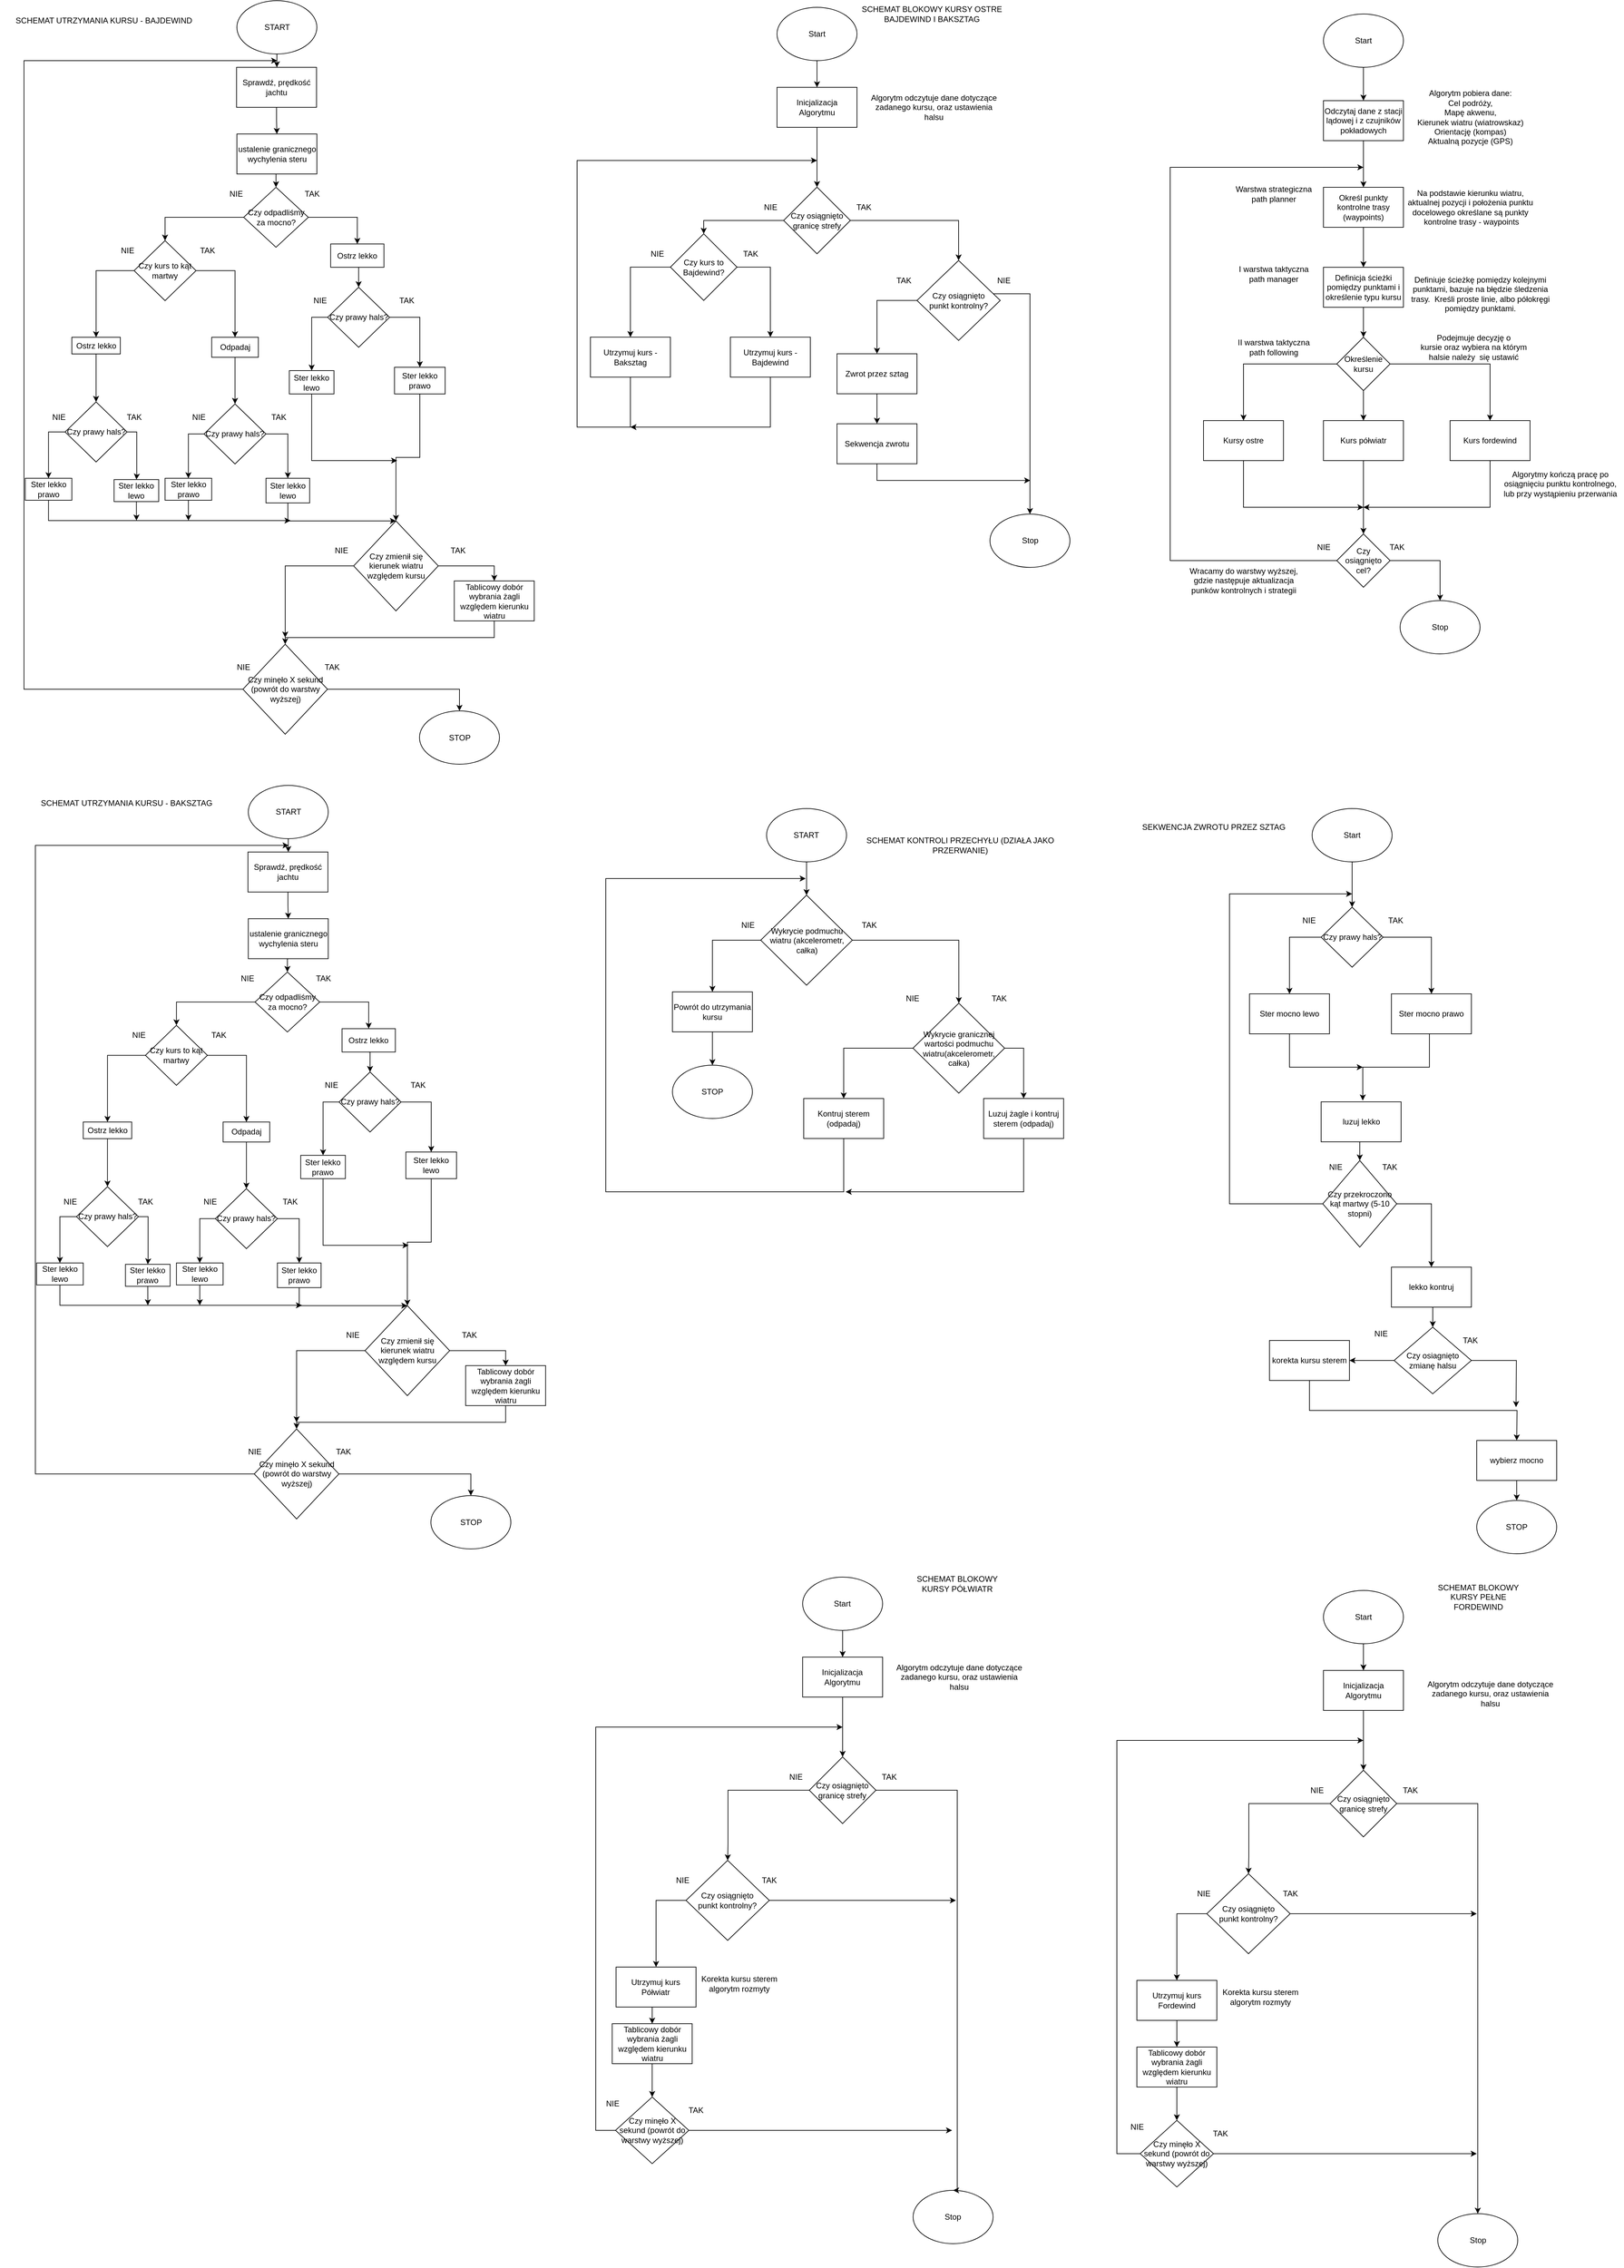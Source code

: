 <mxfile version="14.0.1" type="github"><diagram id="B8L6ErANZfpfqAn_SlCQ" name="Page-1"><mxGraphModel dx="5567" dy="2450" grid="1" gridSize="10" guides="1" tooltips="1" connect="1" arrows="1" fold="1" page="1" pageScale="1" pageWidth="827" pageHeight="1169" math="0" shadow="0"><root><mxCell id="0"/><mxCell id="1" parent="0"/><mxCell id="C8829vcOfa7Yk4IqK_ma-1" style="edgeStyle=orthogonalEdgeStyle;rounded=0;orthogonalLoop=1;jettySize=auto;html=1;exitX=0.5;exitY=1;exitDx=0;exitDy=0;" parent="1" source="C8829vcOfa7Yk4IqK_ma-2" target="C8829vcOfa7Yk4IqK_ma-11" edge="1"><mxGeometry relative="1" as="geometry"><mxPoint x="400" y="290" as="targetPoint"/><Array as="points"/></mxGeometry></mxCell><mxCell id="C8829vcOfa7Yk4IqK_ma-2" value="Inicjalizacja Algorytmu" style="rounded=0;whiteSpace=wrap;html=1;" parent="1" vertex="1"><mxGeometry x="340.01" y="130" width="120" height="60" as="geometry"/></mxCell><mxCell id="C8829vcOfa7Yk4IqK_ma-6" value="&lt;div&gt;Stop&lt;/div&gt;" style="ellipse;whiteSpace=wrap;html=1;" parent="1" vertex="1"><mxGeometry x="659.58" y="770.25" width="120" height="80" as="geometry"/></mxCell><mxCell id="C8829vcOfa7Yk4IqK_ma-7" value="NIE" style="text;html=1;align=center;verticalAlign=middle;resizable=0;points=[];autosize=1;" parent="1" vertex="1"><mxGeometry x="660.01" y="409.75" width="40" height="20" as="geometry"/></mxCell><mxCell id="C8829vcOfa7Yk4IqK_ma-8" value="NIE" style="text;html=1;align=center;verticalAlign=middle;resizable=0;points=[];autosize=1;" parent="1" vertex="1"><mxGeometry x="140.01" y="369.75" width="40" height="20" as="geometry"/></mxCell><mxCell id="C8829vcOfa7Yk4IqK_ma-9" style="edgeStyle=orthogonalEdgeStyle;rounded=0;orthogonalLoop=1;jettySize=auto;html=1;entryX=0.5;entryY=0;entryDx=0;entryDy=0;" parent="1" source="C8829vcOfa7Yk4IqK_ma-11" target="C8829vcOfa7Yk4IqK_ma-106" edge="1"><mxGeometry relative="1" as="geometry"><Array as="points"><mxPoint x="612.01" y="329.75"/></Array></mxGeometry></mxCell><mxCell id="C8829vcOfa7Yk4IqK_ma-10" style="edgeStyle=orthogonalEdgeStyle;rounded=0;orthogonalLoop=1;jettySize=auto;html=1;entryX=0.5;entryY=0;entryDx=0;entryDy=0;" parent="1" source="C8829vcOfa7Yk4IqK_ma-11" target="C8829vcOfa7Yk4IqK_ma-103" edge="1"><mxGeometry relative="1" as="geometry"/></mxCell><mxCell id="C8829vcOfa7Yk4IqK_ma-11" value="Czy osiągnięto granicę strefy" style="rhombus;whiteSpace=wrap;html=1;" parent="1" vertex="1"><mxGeometry x="350.01" y="279.75" width="100" height="100" as="geometry"/></mxCell><mxCell id="C8829vcOfa7Yk4IqK_ma-12" style="edgeStyle=orthogonalEdgeStyle;rounded=0;orthogonalLoop=1;jettySize=auto;html=1;entryX=0.5;entryY=0;entryDx=0;entryDy=0;" parent="1" source="C8829vcOfa7Yk4IqK_ma-13" target="C8829vcOfa7Yk4IqK_ma-17" edge="1"><mxGeometry relative="1" as="geometry"/></mxCell><mxCell id="C8829vcOfa7Yk4IqK_ma-13" value="Zwrot przez sztag" style="rounded=0;whiteSpace=wrap;html=1;" parent="1" vertex="1"><mxGeometry x="430.01" y="529.75" width="120" height="60" as="geometry"/></mxCell><mxCell id="C8829vcOfa7Yk4IqK_ma-14" value="TAK" style="text;html=1;align=center;verticalAlign=middle;resizable=0;points=[];autosize=1;" parent="1" vertex="1"><mxGeometry x="450.01" y="299.75" width="40" height="20" as="geometry"/></mxCell><mxCell id="C8829vcOfa7Yk4IqK_ma-15" style="edgeStyle=orthogonalEdgeStyle;rounded=0;orthogonalLoop=1;jettySize=auto;html=1;exitX=0.5;exitY=1;exitDx=0;exitDy=0;" parent="1" edge="1"><mxGeometry relative="1" as="geometry"><mxPoint x="400.01" y="239.75" as="targetPoint"/><Array as="points"><mxPoint x="120.01" y="639.75"/><mxPoint x="40.01" y="639.75"/><mxPoint x="40.01" y="239.75"/></Array><mxPoint x="120.01" y="559.75" as="sourcePoint"/></mxGeometry></mxCell><mxCell id="ctKJBL-rlUmxjly6fZM7-91" style="edgeStyle=orthogonalEdgeStyle;rounded=0;orthogonalLoop=1;jettySize=auto;html=1;exitX=0.5;exitY=1;exitDx=0;exitDy=0;" edge="1" parent="1" source="C8829vcOfa7Yk4IqK_ma-17"><mxGeometry relative="1" as="geometry"><mxPoint x="720.01" y="719.75" as="targetPoint"/><Array as="points"><mxPoint x="490.01" y="719.75"/></Array></mxGeometry></mxCell><mxCell id="C8829vcOfa7Yk4IqK_ma-17" value="Sekwencja zwrotu" style="rounded=0;whiteSpace=wrap;html=1;" parent="1" vertex="1"><mxGeometry x="430.01" y="634.75" width="120" height="60" as="geometry"/></mxCell><mxCell id="C8829vcOfa7Yk4IqK_ma-18" value="Utrzymuj kurs - Baksztag" style="rounded=0;whiteSpace=wrap;html=1;" parent="1" vertex="1"><mxGeometry x="60.01" y="504.75" width="120" height="60" as="geometry"/></mxCell><mxCell id="C8829vcOfa7Yk4IqK_ma-19" value="&lt;div&gt;SCHEMAT BLOKOWY KURSY OSTRE&lt;br&gt;BAJDEWIND I BAKSZTAG&lt;br&gt;&lt;/div&gt;" style="text;html=1;align=center;verticalAlign=middle;resizable=0;points=[];autosize=1;" parent="1" vertex="1"><mxGeometry x="461.57" y="5" width="220" height="30" as="geometry"/></mxCell><mxCell id="C8829vcOfa7Yk4IqK_ma-20" value="SEKWENCJA ZWROTU PRZEZ SZTAG" style="text;html=1;align=center;verticalAlign=middle;resizable=0;points=[];autosize=1;" parent="1" vertex="1"><mxGeometry x="880" y="1230" width="230" height="20" as="geometry"/></mxCell><mxCell id="C8829vcOfa7Yk4IqK_ma-21" style="edgeStyle=orthogonalEdgeStyle;rounded=0;orthogonalLoop=1;jettySize=auto;html=1;exitX=0.5;exitY=1;exitDx=0;exitDy=0;entryX=0.5;entryY=0;entryDx=0;entryDy=0;" parent="1" source="C8829vcOfa7Yk4IqK_ma-22" target="C8829vcOfa7Yk4IqK_ma-33" edge="1"><mxGeometry relative="1" as="geometry"/></mxCell><mxCell id="C8829vcOfa7Yk4IqK_ma-22" value="Start" style="ellipse;whiteSpace=wrap;html=1;" parent="1" vertex="1"><mxGeometry x="1143" y="1212" width="120" height="80" as="geometry"/></mxCell><mxCell id="C8829vcOfa7Yk4IqK_ma-23" value="SCHEMAT UTRZYMANIA KURSU - BAJDEWIND" style="text;html=1;strokeColor=none;fillColor=none;align=center;verticalAlign=middle;whiteSpace=wrap;rounded=0;" parent="1" vertex="1"><mxGeometry x="-825.5" y="10" width="310" height="40" as="geometry"/></mxCell><mxCell id="ctKJBL-rlUmxjly6fZM7-2" style="edgeStyle=orthogonalEdgeStyle;rounded=0;orthogonalLoop=1;jettySize=auto;html=1;entryX=0.5;entryY=0;entryDx=0;entryDy=0;" edge="1" parent="1" source="C8829vcOfa7Yk4IqK_ma-25" target="C8829vcOfa7Yk4IqK_ma-27"><mxGeometry relative="1" as="geometry"/></mxCell><mxCell id="C8829vcOfa7Yk4IqK_ma-25" value="START" style="ellipse;whiteSpace=wrap;html=1;" parent="1" vertex="1"><mxGeometry x="-470.5" width="120" height="80" as="geometry"/></mxCell><mxCell id="C8829vcOfa7Yk4IqK_ma-26" style="edgeStyle=orthogonalEdgeStyle;rounded=0;orthogonalLoop=1;jettySize=auto;html=1;exitX=0.5;exitY=1;exitDx=0;exitDy=0;" parent="1" source="C8829vcOfa7Yk4IqK_ma-27" target="C8829vcOfa7Yk4IqK_ma-29" edge="1"><mxGeometry relative="1" as="geometry"/></mxCell><mxCell id="C8829vcOfa7Yk4IqK_ma-27" value="Sprawdź, prędkość jachtu" style="rounded=0;whiteSpace=wrap;html=1;" parent="1" vertex="1"><mxGeometry x="-471" y="100" width="120" height="60" as="geometry"/></mxCell><mxCell id="C8829vcOfa7Yk4IqK_ma-28" style="edgeStyle=orthogonalEdgeStyle;rounded=0;orthogonalLoop=1;jettySize=auto;html=1;exitX=0.5;exitY=1;exitDx=0;exitDy=0;entryX=0.5;entryY=0;entryDx=0;entryDy=0;" parent="1" source="C8829vcOfa7Yk4IqK_ma-29" target="C8829vcOfa7Yk4IqK_ma-61" edge="1"><mxGeometry relative="1" as="geometry"/></mxCell><mxCell id="C8829vcOfa7Yk4IqK_ma-29" value="ustalenie granicznego wychylenia steru" style="rounded=0;whiteSpace=wrap;html=1;" parent="1" vertex="1"><mxGeometry x="-470.5" y="200" width="120" height="60" as="geometry"/></mxCell><mxCell id="C8829vcOfa7Yk4IqK_ma-30" value="TAK" style="text;html=1;align=center;verticalAlign=middle;resizable=0;points=[];autosize=1;" parent="1" vertex="1"><mxGeometry x="510.01" y="409.75" width="40" height="20" as="geometry"/></mxCell><mxCell id="C8829vcOfa7Yk4IqK_ma-31" style="edgeStyle=orthogonalEdgeStyle;rounded=0;orthogonalLoop=1;jettySize=auto;html=1;" parent="1" source="C8829vcOfa7Yk4IqK_ma-33" target="C8829vcOfa7Yk4IqK_ma-37" edge="1"><mxGeometry relative="1" as="geometry"/></mxCell><mxCell id="C8829vcOfa7Yk4IqK_ma-32" style="edgeStyle=orthogonalEdgeStyle;rounded=0;orthogonalLoop=1;jettySize=auto;html=1;exitX=0;exitY=0.5;exitDx=0;exitDy=0;" parent="1" source="C8829vcOfa7Yk4IqK_ma-33" target="C8829vcOfa7Yk4IqK_ma-39" edge="1"><mxGeometry relative="1" as="geometry"/></mxCell><mxCell id="C8829vcOfa7Yk4IqK_ma-33" value="Czy prawy hals?" style="rhombus;whiteSpace=wrap;html=1;" parent="1" vertex="1"><mxGeometry x="1156.5" y="1360" width="93" height="90" as="geometry"/></mxCell><mxCell id="C8829vcOfa7Yk4IqK_ma-34" value="TAK" style="text;html=1;align=center;verticalAlign=middle;resizable=0;points=[];autosize=1;" parent="1" vertex="1"><mxGeometry x="1248" y="1370" width="40" height="20" as="geometry"/></mxCell><mxCell id="C8829vcOfa7Yk4IqK_ma-35" value="NIE" style="text;html=1;align=center;verticalAlign=middle;resizable=0;points=[];autosize=1;" parent="1" vertex="1"><mxGeometry x="1118" y="1370" width="40" height="20" as="geometry"/></mxCell><mxCell id="C8829vcOfa7Yk4IqK_ma-256" style="edgeStyle=orthogonalEdgeStyle;rounded=0;orthogonalLoop=1;jettySize=auto;html=1;" parent="1" source="C8829vcOfa7Yk4IqK_ma-37" edge="1"><mxGeometry relative="1" as="geometry"><mxPoint x="1219" y="1650" as="targetPoint"/><Array as="points"><mxPoint x="1319" y="1600"/><mxPoint x="1219" y="1600"/></Array></mxGeometry></mxCell><mxCell id="C8829vcOfa7Yk4IqK_ma-37" value="Ster mocno prawo" style="rounded=0;whiteSpace=wrap;html=1;" parent="1" vertex="1"><mxGeometry x="1262" y="1490" width="120" height="60" as="geometry"/></mxCell><mxCell id="C8829vcOfa7Yk4IqK_ma-257" style="edgeStyle=orthogonalEdgeStyle;rounded=0;orthogonalLoop=1;jettySize=auto;html=1;exitX=0.5;exitY=1;exitDx=0;exitDy=0;" parent="1" source="C8829vcOfa7Yk4IqK_ma-39" edge="1"><mxGeometry relative="1" as="geometry"><mxPoint x="1219" y="1600" as="targetPoint"/><Array as="points"><mxPoint x="1109" y="1600"/></Array></mxGeometry></mxCell><mxCell id="C8829vcOfa7Yk4IqK_ma-39" value="Ster mocno lewo" style="rounded=0;whiteSpace=wrap;html=1;" parent="1" vertex="1"><mxGeometry x="1049" y="1490" width="120" height="60" as="geometry"/></mxCell><mxCell id="C8829vcOfa7Yk4IqK_ma-40" style="edgeStyle=orthogonalEdgeStyle;rounded=0;orthogonalLoop=1;jettySize=auto;html=1;exitX=1;exitY=0.5;exitDx=0;exitDy=0;entryX=0.5;entryY=0;entryDx=0;entryDy=0;" parent="1" source="C8829vcOfa7Yk4IqK_ma-42" target="C8829vcOfa7Yk4IqK_ma-44" edge="1"><mxGeometry relative="1" as="geometry"/></mxCell><mxCell id="C8829vcOfa7Yk4IqK_ma-41" style="edgeStyle=orthogonalEdgeStyle;rounded=0;orthogonalLoop=1;jettySize=auto;html=1;exitX=0;exitY=0.5;exitDx=0;exitDy=0;" parent="1" source="C8829vcOfa7Yk4IqK_ma-42" edge="1"><mxGeometry relative="1" as="geometry"><Array as="points"><mxPoint x="1019" y="1805"/><mxPoint x="1019" y="1340"/></Array><mxPoint x="1203" y="1340" as="targetPoint"/></mxGeometry></mxCell><mxCell id="C8829vcOfa7Yk4IqK_ma-42" value="Czy przekroczono kąt martwy (5-10 stopni)" style="rhombus;whiteSpace=wrap;html=1;" parent="1" vertex="1"><mxGeometry x="1159" y="1740" width="111" height="130" as="geometry"/></mxCell><mxCell id="C8829vcOfa7Yk4IqK_ma-43" style="edgeStyle=orthogonalEdgeStyle;rounded=0;orthogonalLoop=1;jettySize=auto;html=1;exitX=0.5;exitY=1;exitDx=0;exitDy=0;entryX=0.5;entryY=0;entryDx=0;entryDy=0;" parent="1" source="C8829vcOfa7Yk4IqK_ma-44" target="C8829vcOfa7Yk4IqK_ma-49" edge="1"><mxGeometry relative="1" as="geometry"/></mxCell><mxCell id="C8829vcOfa7Yk4IqK_ma-44" value="lekko kontruj " style="rounded=0;whiteSpace=wrap;html=1;" parent="1" vertex="1"><mxGeometry x="1262" y="1900" width="120" height="60" as="geometry"/></mxCell><mxCell id="C8829vcOfa7Yk4IqK_ma-45" value="TAK" style="text;html=1;align=center;verticalAlign=middle;resizable=0;points=[];autosize=1;" parent="1" vertex="1"><mxGeometry x="1239" y="1740" width="40" height="20" as="geometry"/></mxCell><mxCell id="C8829vcOfa7Yk4IqK_ma-46" value="NIE" style="text;html=1;align=center;verticalAlign=middle;resizable=0;points=[];autosize=1;" parent="1" vertex="1"><mxGeometry x="1157.5" y="1740" width="40" height="20" as="geometry"/></mxCell><mxCell id="C8829vcOfa7Yk4IqK_ma-47" value="STOP" style="ellipse;whiteSpace=wrap;html=1;" parent="1" vertex="1"><mxGeometry x="1390" y="2250" width="120" height="80" as="geometry"/></mxCell><mxCell id="C8829vcOfa7Yk4IqK_ma-48" style="edgeStyle=orthogonalEdgeStyle;rounded=0;orthogonalLoop=1;jettySize=auto;html=1;exitX=0;exitY=0.5;exitDx=0;exitDy=0;" parent="1" source="C8829vcOfa7Yk4IqK_ma-49" target="C8829vcOfa7Yk4IqK_ma-53" edge="1"><mxGeometry relative="1" as="geometry"/></mxCell><mxCell id="C8829vcOfa7Yk4IqK_ma-258" style="edgeStyle=orthogonalEdgeStyle;rounded=0;orthogonalLoop=1;jettySize=auto;html=1;exitX=1;exitY=0.5;exitDx=0;exitDy=0;" parent="1" source="C8829vcOfa7Yk4IqK_ma-49" edge="1"><mxGeometry relative="1" as="geometry"><mxPoint x="1449" y="2110" as="targetPoint"/></mxGeometry></mxCell><mxCell id="C8829vcOfa7Yk4IqK_ma-49" value="Czy osiagnięto zmianę halsu" style="rhombus;whiteSpace=wrap;html=1;" parent="1" vertex="1"><mxGeometry x="1266" y="1990" width="116" height="100" as="geometry"/></mxCell><mxCell id="C8829vcOfa7Yk4IqK_ma-50" value="TAK" style="text;html=1;align=center;verticalAlign=middle;resizable=0;points=[];autosize=1;" parent="1" vertex="1"><mxGeometry x="1360" y="2000" width="40" height="20" as="geometry"/></mxCell><mxCell id="C8829vcOfa7Yk4IqK_ma-51" value="NIE" style="text;html=1;align=center;verticalAlign=middle;resizable=0;points=[];autosize=1;" parent="1" vertex="1"><mxGeometry x="1226" y="1990" width="40" height="20" as="geometry"/></mxCell><mxCell id="C8829vcOfa7Yk4IqK_ma-52" style="edgeStyle=orthogonalEdgeStyle;rounded=0;orthogonalLoop=1;jettySize=auto;html=1;exitX=0.5;exitY=1;exitDx=0;exitDy=0;" parent="1" source="C8829vcOfa7Yk4IqK_ma-53" edge="1"><mxGeometry relative="1" as="geometry"><mxPoint x="1450" y="2160" as="targetPoint"/></mxGeometry></mxCell><mxCell id="C8829vcOfa7Yk4IqK_ma-53" value="korekta kursu sterem" style="rounded=0;whiteSpace=wrap;html=1;" parent="1" vertex="1"><mxGeometry x="1079" y="2010" width="120" height="60" as="geometry"/></mxCell><mxCell id="C8829vcOfa7Yk4IqK_ma-54" style="edgeStyle=orthogonalEdgeStyle;rounded=0;orthogonalLoop=1;jettySize=auto;html=1;exitX=0.5;exitY=1;exitDx=0;exitDy=0;" parent="1" source="C8829vcOfa7Yk4IqK_ma-55" target="C8829vcOfa7Yk4IqK_ma-47" edge="1"><mxGeometry relative="1" as="geometry"/></mxCell><mxCell id="C8829vcOfa7Yk4IqK_ma-55" value="wybierz mocno" style="rounded=0;whiteSpace=wrap;html=1;" parent="1" vertex="1"><mxGeometry x="1390" y="2160" width="120" height="60" as="geometry"/></mxCell><mxCell id="C8829vcOfa7Yk4IqK_ma-57" style="edgeStyle=orthogonalEdgeStyle;rounded=0;orthogonalLoop=1;jettySize=auto;html=1;exitX=0.5;exitY=1;exitDx=0;exitDy=0;entryX=0.5;entryY=0;entryDx=0;entryDy=0;" parent="1" source="C8829vcOfa7Yk4IqK_ma-58" target="C8829vcOfa7Yk4IqK_ma-42" edge="1"><mxGeometry relative="1" as="geometry"/></mxCell><mxCell id="C8829vcOfa7Yk4IqK_ma-58" value="luzuj lekko" style="rounded=0;whiteSpace=wrap;html=1;" parent="1" vertex="1"><mxGeometry x="1156.5" y="1652" width="120" height="60" as="geometry"/></mxCell><mxCell id="C8829vcOfa7Yk4IqK_ma-59" style="edgeStyle=orthogonalEdgeStyle;rounded=0;orthogonalLoop=1;jettySize=auto;html=1;exitX=0;exitY=0.5;exitDx=0;exitDy=0;entryX=0.5;entryY=0;entryDx=0;entryDy=0;" parent="1" source="C8829vcOfa7Yk4IqK_ma-61" target="C8829vcOfa7Yk4IqK_ma-68" edge="1"><mxGeometry relative="1" as="geometry"/></mxCell><mxCell id="C8829vcOfa7Yk4IqK_ma-60" style="edgeStyle=orthogonalEdgeStyle;rounded=0;orthogonalLoop=1;jettySize=auto;html=1;exitX=1;exitY=0.5;exitDx=0;exitDy=0;entryX=0.5;entryY=0;entryDx=0;entryDy=0;" parent="1" source="C8829vcOfa7Yk4IqK_ma-61" target="C8829vcOfa7Yk4IqK_ma-71" edge="1"><mxGeometry relative="1" as="geometry"/></mxCell><mxCell id="C8829vcOfa7Yk4IqK_ma-61" value="Czy odpadliśmy za mocno?" style="rhombus;whiteSpace=wrap;html=1;" parent="1" vertex="1"><mxGeometry x="-460.32" y="280" width="97" height="90" as="geometry"/></mxCell><mxCell id="C8829vcOfa7Yk4IqK_ma-62" value="" style="edgeStyle=orthogonalEdgeStyle;rounded=0;orthogonalLoop=1;jettySize=auto;html=1;entryX=0.5;entryY=0;entryDx=0;entryDy=0;" parent="1" source="C8829vcOfa7Yk4IqK_ma-63" target="C8829vcOfa7Yk4IqK_ma-113" edge="1"><mxGeometry relative="1" as="geometry"/></mxCell><mxCell id="C8829vcOfa7Yk4IqK_ma-63" value="Ostrz lekko" style="rounded=0;whiteSpace=wrap;html=1;" parent="1" vertex="1"><mxGeometry x="-718.19" y="505" width="72.75" height="25" as="geometry"/></mxCell><mxCell id="C8829vcOfa7Yk4IqK_ma-64" value="TAK" style="text;html=1;align=center;verticalAlign=middle;resizable=0;points=[];autosize=1;" parent="1" vertex="1"><mxGeometry x="-378.32" y="280" width="40" height="20" as="geometry"/></mxCell><mxCell id="C8829vcOfa7Yk4IqK_ma-65" value="NIE" style="text;html=1;align=center;verticalAlign=middle;resizable=0;points=[];autosize=1;" parent="1" vertex="1"><mxGeometry x="-491.82" y="280" width="40" height="20" as="geometry"/></mxCell><mxCell id="C8829vcOfa7Yk4IqK_ma-66" style="edgeStyle=orthogonalEdgeStyle;rounded=0;orthogonalLoop=1;jettySize=auto;html=1;exitX=0;exitY=0.5;exitDx=0;exitDy=0;" parent="1" source="C8829vcOfa7Yk4IqK_ma-68" target="C8829vcOfa7Yk4IqK_ma-63" edge="1"><mxGeometry relative="1" as="geometry"/></mxCell><mxCell id="C8829vcOfa7Yk4IqK_ma-67" style="edgeStyle=orthogonalEdgeStyle;rounded=0;orthogonalLoop=1;jettySize=auto;html=1;exitX=1;exitY=0.5;exitDx=0;exitDy=0;entryX=0.5;entryY=0;entryDx=0;entryDy=0;" parent="1" source="C8829vcOfa7Yk4IqK_ma-68" target="C8829vcOfa7Yk4IqK_ma-89" edge="1"><mxGeometry relative="1" as="geometry"/></mxCell><mxCell id="C8829vcOfa7Yk4IqK_ma-68" value="Czy kurs to kąt martwy" style="rhombus;whiteSpace=wrap;html=1;" parent="1" vertex="1"><mxGeometry x="-624.82" y="360" width="93" height="90" as="geometry"/></mxCell><mxCell id="C8829vcOfa7Yk4IqK_ma-69" value="NIE" style="text;html=1;align=center;verticalAlign=middle;resizable=0;points=[];autosize=1;" parent="1" vertex="1"><mxGeometry x="-654.82" y="365" width="40" height="20" as="geometry"/></mxCell><mxCell id="ctKJBL-rlUmxjly6fZM7-7" style="edgeStyle=orthogonalEdgeStyle;rounded=0;orthogonalLoop=1;jettySize=auto;html=1;exitX=0.5;exitY=1;exitDx=0;exitDy=0;entryX=0.5;entryY=0;entryDx=0;entryDy=0;" edge="1" parent="1" source="C8829vcOfa7Yk4IqK_ma-71" target="C8829vcOfa7Yk4IqK_ma-76"><mxGeometry relative="1" as="geometry"/></mxCell><mxCell id="C8829vcOfa7Yk4IqK_ma-71" value="Ostrz lekko" style="rounded=0;whiteSpace=wrap;html=1;" parent="1" vertex="1"><mxGeometry x="-329.82" y="365" width="80" height="35" as="geometry"/></mxCell><mxCell id="ctKJBL-rlUmxjly6fZM7-20" style="edgeStyle=orthogonalEdgeStyle;rounded=0;orthogonalLoop=1;jettySize=auto;html=1;exitX=0.5;exitY=1;exitDx=0;exitDy=0;entryX=0.5;entryY=0;entryDx=0;entryDy=0;" edge="1" parent="1" source="C8829vcOfa7Yk4IqK_ma-73" target="C8829vcOfa7Yk4IqK_ma-83"><mxGeometry relative="1" as="geometry"/></mxCell><mxCell id="C8829vcOfa7Yk4IqK_ma-73" value="Ster lekko prawo" style="rounded=0;whiteSpace=wrap;html=1;" parent="1" vertex="1"><mxGeometry x="-234" y="550" width="76" height="40" as="geometry"/></mxCell><mxCell id="ctKJBL-rlUmxjly6fZM7-4" style="edgeStyle=orthogonalEdgeStyle;rounded=0;orthogonalLoop=1;jettySize=auto;html=1;exitX=1;exitY=0.5;exitDx=0;exitDy=0;entryX=0.5;entryY=0;entryDx=0;entryDy=0;" edge="1" parent="1" source="C8829vcOfa7Yk4IqK_ma-76" target="C8829vcOfa7Yk4IqK_ma-73"><mxGeometry relative="1" as="geometry"/></mxCell><mxCell id="ctKJBL-rlUmxjly6fZM7-6" style="edgeStyle=orthogonalEdgeStyle;rounded=0;orthogonalLoop=1;jettySize=auto;html=1;exitX=0;exitY=0.5;exitDx=0;exitDy=0;" edge="1" parent="1" source="C8829vcOfa7Yk4IqK_ma-76" target="C8829vcOfa7Yk4IqK_ma-80"><mxGeometry relative="1" as="geometry"/></mxCell><mxCell id="C8829vcOfa7Yk4IqK_ma-76" value="Czy prawy hals?" style="rhombus;whiteSpace=wrap;html=1;" parent="1" vertex="1"><mxGeometry x="-334.32" y="430" width="93" height="90" as="geometry"/></mxCell><mxCell id="C8829vcOfa7Yk4IqK_ma-77" value="TAK" style="text;html=1;align=center;verticalAlign=middle;resizable=0;points=[];autosize=1;" parent="1" vertex="1"><mxGeometry x="-236.32" y="440" width="40" height="20" as="geometry"/></mxCell><mxCell id="C8829vcOfa7Yk4IqK_ma-78" value="NIE" style="text;html=1;align=center;verticalAlign=middle;resizable=0;points=[];autosize=1;" parent="1" vertex="1"><mxGeometry x="-366.32" y="440" width="40" height="20" as="geometry"/></mxCell><mxCell id="ctKJBL-rlUmxjly6fZM7-21" style="edgeStyle=orthogonalEdgeStyle;rounded=0;orthogonalLoop=1;jettySize=auto;html=1;exitX=0.5;exitY=1;exitDx=0;exitDy=0;" edge="1" parent="1" source="C8829vcOfa7Yk4IqK_ma-80"><mxGeometry relative="1" as="geometry"><mxPoint x="-230" y="690" as="targetPoint"/><Array as="points"><mxPoint x="-358" y="690"/></Array></mxGeometry></mxCell><mxCell id="C8829vcOfa7Yk4IqK_ma-80" value="Ster lekko lewo" style="rounded=0;whiteSpace=wrap;html=1;" parent="1" vertex="1"><mxGeometry x="-391.82" y="555" width="67" height="35" as="geometry"/></mxCell><mxCell id="C8829vcOfa7Yk4IqK_ma-81" style="edgeStyle=orthogonalEdgeStyle;rounded=0;orthogonalLoop=1;jettySize=auto;html=1;exitX=1;exitY=0.5;exitDx=0;exitDy=0;entryX=0.5;entryY=0;entryDx=0;entryDy=0;" parent="1" source="C8829vcOfa7Yk4IqK_ma-83" target="C8829vcOfa7Yk4IqK_ma-87" edge="1"><mxGeometry relative="1" as="geometry"><mxPoint x="-126.32" y="835" as="targetPoint"/></mxGeometry></mxCell><mxCell id="ctKJBL-rlUmxjly6fZM7-18" style="edgeStyle=orthogonalEdgeStyle;rounded=0;orthogonalLoop=1;jettySize=auto;html=1;exitX=0;exitY=0.5;exitDx=0;exitDy=0;" edge="1" parent="1" source="C8829vcOfa7Yk4IqK_ma-83"><mxGeometry relative="1" as="geometry"><mxPoint x="-398" y="955.5" as="targetPoint"/><Array as="points"><mxPoint x="-398" y="848.5"/></Array></mxGeometry></mxCell><mxCell id="C8829vcOfa7Yk4IqK_ma-83" value="Czy zmienił się kierunek wiatru względem kursu" style="rhombus;whiteSpace=wrap;html=1;" parent="1" vertex="1"><mxGeometry x="-295.32" y="780.5" width="127" height="135" as="geometry"/></mxCell><mxCell id="C8829vcOfa7Yk4IqK_ma-84" value="TAK" style="text;html=1;align=center;verticalAlign=middle;resizable=0;points=[];autosize=1;" parent="1" vertex="1"><mxGeometry x="-159.5" y="815" width="40" height="20" as="geometry"/></mxCell><mxCell id="C8829vcOfa7Yk4IqK_ma-85" value="NIE" style="text;html=1;align=center;verticalAlign=middle;resizable=0;points=[];autosize=1;" parent="1" vertex="1"><mxGeometry x="-334.5" y="815" width="40" height="20" as="geometry"/></mxCell><mxCell id="ctKJBL-rlUmxjly6fZM7-16" style="edgeStyle=orthogonalEdgeStyle;rounded=0;orthogonalLoop=1;jettySize=auto;html=1;exitX=0.5;exitY=1;exitDx=0;exitDy=0;entryX=0.5;entryY=0;entryDx=0;entryDy=0;" edge="1" parent="1" source="C8829vcOfa7Yk4IqK_ma-87" target="smQmDcVxSKkRagoMeYSW-1"><mxGeometry relative="1" as="geometry"><Array as="points"><mxPoint x="-84" y="955.5"/><mxPoint x="-398" y="955.5"/></Array></mxGeometry></mxCell><mxCell id="C8829vcOfa7Yk4IqK_ma-87" value="Tablicowy dobór wybrania żagli względem kierunku wiatru" style="rounded=0;whiteSpace=wrap;html=1;" parent="1" vertex="1"><mxGeometry x="-144.32" y="870.5" width="120" height="60" as="geometry"/></mxCell><mxCell id="C8829vcOfa7Yk4IqK_ma-88" style="edgeStyle=orthogonalEdgeStyle;rounded=0;orthogonalLoop=1;jettySize=auto;html=1;exitX=0.5;exitY=1;exitDx=0;exitDy=0;" parent="1" source="C8829vcOfa7Yk4IqK_ma-89" target="C8829vcOfa7Yk4IqK_ma-92" edge="1"><mxGeometry relative="1" as="geometry"/></mxCell><mxCell id="C8829vcOfa7Yk4IqK_ma-89" value="Odpadaj" style="rounded=0;whiteSpace=wrap;html=1;" parent="1" vertex="1"><mxGeometry x="-508.32" y="505" width="70" height="30" as="geometry"/></mxCell><mxCell id="C8829vcOfa7Yk4IqK_ma-91" style="edgeStyle=orthogonalEdgeStyle;rounded=0;orthogonalLoop=1;jettySize=auto;html=1;exitX=1;exitY=0.5;exitDx=0;exitDy=0;entryX=0.5;entryY=0;entryDx=0;entryDy=0;" parent="1" source="C8829vcOfa7Yk4IqK_ma-92" target="C8829vcOfa7Yk4IqK_ma-96" edge="1"><mxGeometry relative="1" as="geometry"/></mxCell><mxCell id="ctKJBL-rlUmxjly6fZM7-13" style="edgeStyle=orthogonalEdgeStyle;rounded=0;orthogonalLoop=1;jettySize=auto;html=1;exitX=0;exitY=0.5;exitDx=0;exitDy=0;entryX=0.5;entryY=0;entryDx=0;entryDy=0;" edge="1" parent="1" source="C8829vcOfa7Yk4IqK_ma-92" target="ctKJBL-rlUmxjly6fZM7-10"><mxGeometry relative="1" as="geometry"/></mxCell><mxCell id="C8829vcOfa7Yk4IqK_ma-92" value="Czy prawy hals?" style="rhombus;whiteSpace=wrap;html=1;" parent="1" vertex="1"><mxGeometry x="-519.82" y="605" width="93" height="90" as="geometry"/></mxCell><mxCell id="C8829vcOfa7Yk4IqK_ma-93" value="TAK" style="text;html=1;align=center;verticalAlign=middle;resizable=0;points=[];autosize=1;" parent="1" vertex="1"><mxGeometry x="-427.82" y="615" width="40" height="20" as="geometry"/></mxCell><mxCell id="C8829vcOfa7Yk4IqK_ma-94" value="NIE" style="text;html=1;align=center;verticalAlign=middle;resizable=0;points=[];autosize=1;" parent="1" vertex="1"><mxGeometry x="-548.32" y="615" width="40" height="20" as="geometry"/></mxCell><mxCell id="ctKJBL-rlUmxjly6fZM7-22" style="edgeStyle=orthogonalEdgeStyle;rounded=0;orthogonalLoop=1;jettySize=auto;html=1;entryX=0.5;entryY=0;entryDx=0;entryDy=0;" edge="1" parent="1" source="C8829vcOfa7Yk4IqK_ma-96" target="C8829vcOfa7Yk4IqK_ma-83"><mxGeometry relative="1" as="geometry"><Array as="points"><mxPoint x="-394" y="781"/></Array></mxGeometry></mxCell><mxCell id="C8829vcOfa7Yk4IqK_ma-96" value="Ster lekko lewo" style="rounded=0;whiteSpace=wrap;html=1;" parent="1" vertex="1"><mxGeometry x="-426.82" y="716.5" width="65.5" height="37" as="geometry"/></mxCell><mxCell id="C8829vcOfa7Yk4IqK_ma-99" value="STOP" style="ellipse;whiteSpace=wrap;html=1;" parent="1" vertex="1"><mxGeometry x="-196.5" y="1065.5" width="120" height="80" as="geometry"/></mxCell><mxCell id="C8829vcOfa7Yk4IqK_ma-100" value="TAK" style="text;html=1;align=center;verticalAlign=middle;resizable=0;points=[];autosize=1;" parent="1" vertex="1"><mxGeometry x="-534.82" y="365" width="40" height="20" as="geometry"/></mxCell><mxCell id="C8829vcOfa7Yk4IqK_ma-101" style="edgeStyle=orthogonalEdgeStyle;rounded=0;orthogonalLoop=1;jettySize=auto;html=1;entryX=0.5;entryY=0;entryDx=0;entryDy=0;" parent="1" source="C8829vcOfa7Yk4IqK_ma-103" target="C8829vcOfa7Yk4IqK_ma-18" edge="1"><mxGeometry relative="1" as="geometry"><mxPoint x="120.01" y="499.75" as="targetPoint"/><Array as="points"><mxPoint x="120.01" y="399.75"/></Array></mxGeometry></mxCell><mxCell id="C8829vcOfa7Yk4IqK_ma-102" style="edgeStyle=orthogonalEdgeStyle;rounded=0;orthogonalLoop=1;jettySize=auto;html=1;entryX=0.5;entryY=0;entryDx=0;entryDy=0;" parent="1" source="C8829vcOfa7Yk4IqK_ma-103" target="C8829vcOfa7Yk4IqK_ma-108" edge="1"><mxGeometry relative="1" as="geometry"><Array as="points"><mxPoint x="330.01" y="399.75"/></Array></mxGeometry></mxCell><mxCell id="C8829vcOfa7Yk4IqK_ma-103" value="Czy kurs to Bajdewind?" style="rhombus;whiteSpace=wrap;html=1;" parent="1" vertex="1"><mxGeometry x="180.01" y="349.75" width="100" height="100" as="geometry"/></mxCell><mxCell id="C8829vcOfa7Yk4IqK_ma-104" style="edgeStyle=orthogonalEdgeStyle;rounded=0;orthogonalLoop=1;jettySize=auto;html=1;entryX=0.5;entryY=0;entryDx=0;entryDy=0;" parent="1" source="C8829vcOfa7Yk4IqK_ma-106" target="C8829vcOfa7Yk4IqK_ma-6" edge="1"><mxGeometry relative="1" as="geometry"><Array as="points"><mxPoint x="720.01" y="439.75"/></Array></mxGeometry></mxCell><mxCell id="C8829vcOfa7Yk4IqK_ma-105" style="edgeStyle=orthogonalEdgeStyle;rounded=0;orthogonalLoop=1;jettySize=auto;html=1;entryX=0.5;entryY=0;entryDx=0;entryDy=0;" parent="1" source="C8829vcOfa7Yk4IqK_ma-106" target="C8829vcOfa7Yk4IqK_ma-13" edge="1"><mxGeometry relative="1" as="geometry"><Array as="points"><mxPoint x="490.01" y="449.75"/></Array></mxGeometry></mxCell><mxCell id="C8829vcOfa7Yk4IqK_ma-106" value="&lt;div&gt;Czy osiągnięto &lt;br&gt;&lt;/div&gt;&lt;div&gt;punkt kontrolny?&lt;/div&gt;" style="rhombus;whiteSpace=wrap;html=1;" parent="1" vertex="1"><mxGeometry x="550.01" y="389.75" width="125" height="120" as="geometry"/></mxCell><mxCell id="C8829vcOfa7Yk4IqK_ma-107" style="edgeStyle=orthogonalEdgeStyle;rounded=0;orthogonalLoop=1;jettySize=auto;html=1;" parent="1" source="C8829vcOfa7Yk4IqK_ma-108" edge="1"><mxGeometry relative="1" as="geometry"><mxPoint x="120.01" y="639.75" as="targetPoint"/><Array as="points"><mxPoint x="330.01" y="639.75"/></Array></mxGeometry></mxCell><mxCell id="C8829vcOfa7Yk4IqK_ma-108" value="Utrzymuj kurs - Bajdewind" style="rounded=0;whiteSpace=wrap;html=1;" parent="1" vertex="1"><mxGeometry x="270.01" y="504.75" width="120" height="60" as="geometry"/></mxCell><mxCell id="C8829vcOfa7Yk4IqK_ma-109" value="TAK" style="text;html=1;align=center;verticalAlign=middle;resizable=0;points=[];autosize=1;" parent="1" vertex="1"><mxGeometry x="280.01" y="369.75" width="40" height="20" as="geometry"/></mxCell><mxCell id="C8829vcOfa7Yk4IqK_ma-110" value="NIE" style="text;html=1;align=center;verticalAlign=middle;resizable=0;points=[];autosize=1;" parent="1" vertex="1"><mxGeometry x="310.01" y="299.75" width="40" height="20" as="geometry"/></mxCell><mxCell id="C8829vcOfa7Yk4IqK_ma-112" style="edgeStyle=orthogonalEdgeStyle;rounded=0;orthogonalLoop=1;jettySize=auto;html=1;exitX=1;exitY=0.5;exitDx=0;exitDy=0;entryX=0.5;entryY=0;entryDx=0;entryDy=0;" parent="1" source="C8829vcOfa7Yk4IqK_ma-113" target="C8829vcOfa7Yk4IqK_ma-117" edge="1"><mxGeometry relative="1" as="geometry"><Array as="points"><mxPoint x="-620.82" y="647"/><mxPoint x="-620.82" y="712"/></Array></mxGeometry></mxCell><mxCell id="ctKJBL-rlUmxjly6fZM7-12" style="edgeStyle=orthogonalEdgeStyle;rounded=0;orthogonalLoop=1;jettySize=auto;html=1;exitX=0;exitY=0.5;exitDx=0;exitDy=0;entryX=0.5;entryY=0;entryDx=0;entryDy=0;" edge="1" parent="1" source="C8829vcOfa7Yk4IqK_ma-113" target="C8829vcOfa7Yk4IqK_ma-119"><mxGeometry relative="1" as="geometry"/></mxCell><mxCell id="C8829vcOfa7Yk4IqK_ma-113" value="Czy prawy hals?" style="rhombus;whiteSpace=wrap;html=1;" parent="1" vertex="1"><mxGeometry x="-728.32" y="602" width="93" height="90" as="geometry"/></mxCell><mxCell id="C8829vcOfa7Yk4IqK_ma-114" value="TAK" style="text;html=1;align=center;verticalAlign=middle;resizable=0;points=[];autosize=1;" parent="1" vertex="1"><mxGeometry x="-645.44" y="615" width="40" height="20" as="geometry"/></mxCell><mxCell id="C8829vcOfa7Yk4IqK_ma-115" value="NIE" style="text;html=1;align=center;verticalAlign=middle;resizable=0;points=[];autosize=1;" parent="1" vertex="1"><mxGeometry x="-758.19" y="615" width="40" height="20" as="geometry"/></mxCell><mxCell id="ctKJBL-rlUmxjly6fZM7-26" style="edgeStyle=orthogonalEdgeStyle;rounded=0;orthogonalLoop=1;jettySize=auto;html=1;exitX=0.5;exitY=1;exitDx=0;exitDy=0;" edge="1" parent="1" source="C8829vcOfa7Yk4IqK_ma-117"><mxGeometry relative="1" as="geometry"><mxPoint x="-621.207" y="780" as="targetPoint"/></mxGeometry></mxCell><mxCell id="C8829vcOfa7Yk4IqK_ma-117" value="Ster lekko lewo" style="rounded=0;whiteSpace=wrap;html=1;" parent="1" vertex="1"><mxGeometry x="-654.82" y="718.5" width="67" height="33" as="geometry"/></mxCell><mxCell id="ctKJBL-rlUmxjly6fZM7-24" style="edgeStyle=orthogonalEdgeStyle;rounded=0;orthogonalLoop=1;jettySize=auto;html=1;exitX=0.5;exitY=1;exitDx=0;exitDy=0;" edge="1" parent="1" source="C8829vcOfa7Yk4IqK_ma-119"><mxGeometry relative="1" as="geometry"><mxPoint x="-390" y="780" as="targetPoint"/><Array as="points"><mxPoint x="-753" y="780"/></Array></mxGeometry></mxCell><mxCell id="C8829vcOfa7Yk4IqK_ma-119" value="Ster lekko prawo" style="rounded=0;whiteSpace=wrap;html=1;" parent="1" vertex="1"><mxGeometry x="-788.19" y="716.5" width="70" height="33" as="geometry"/></mxCell><mxCell id="C8829vcOfa7Yk4IqK_ma-178" style="edgeStyle=orthogonalEdgeStyle;rounded=0;orthogonalLoop=1;jettySize=auto;html=1;entryX=0.5;entryY=0;entryDx=0;entryDy=0;" parent="1" source="C8829vcOfa7Yk4IqK_ma-179" target="C8829vcOfa7Yk4IqK_ma-182" edge="1"><mxGeometry relative="1" as="geometry"/></mxCell><mxCell id="C8829vcOfa7Yk4IqK_ma-179" value="START" style="ellipse;whiteSpace=wrap;html=1;" parent="1" vertex="1"><mxGeometry x="324.32" y="1212" width="120" height="80" as="geometry"/></mxCell><mxCell id="C8829vcOfa7Yk4IqK_ma-180" style="edgeStyle=orthogonalEdgeStyle;rounded=0;orthogonalLoop=1;jettySize=auto;html=1;entryX=0.5;entryY=0;entryDx=0;entryDy=0;" parent="1" source="C8829vcOfa7Yk4IqK_ma-182" target="C8829vcOfa7Yk4IqK_ma-186" edge="1"><mxGeometry relative="1" as="geometry"/></mxCell><mxCell id="C8829vcOfa7Yk4IqK_ma-181" style="edgeStyle=orthogonalEdgeStyle;rounded=0;orthogonalLoop=1;jettySize=auto;html=1;entryX=0.5;entryY=0;entryDx=0;entryDy=0;" parent="1" source="C8829vcOfa7Yk4IqK_ma-182" target="C8829vcOfa7Yk4IqK_ma-188" edge="1"><mxGeometry relative="1" as="geometry"/></mxCell><mxCell id="C8829vcOfa7Yk4IqK_ma-182" value="Wykrycie podmuchu wiatru (akcelerometr, całka)" style="rhombus;whiteSpace=wrap;html=1;" parent="1" vertex="1"><mxGeometry x="315.57" y="1342" width="137.5" height="135" as="geometry"/></mxCell><mxCell id="C8829vcOfa7Yk4IqK_ma-183" value="SCHEMAT KONTROLI PRZECHYŁU (DZIAŁA JAKO PRZERWANIE)" style="text;html=1;strokeColor=none;fillColor=none;align=center;verticalAlign=middle;whiteSpace=wrap;rounded=0;" parent="1" vertex="1"><mxGeometry x="460.07" y="1247" width="310" height="40" as="geometry"/></mxCell><mxCell id="C8829vcOfa7Yk4IqK_ma-184" style="edgeStyle=orthogonalEdgeStyle;rounded=0;orthogonalLoop=1;jettySize=auto;html=1;entryX=0.5;entryY=0;entryDx=0;entryDy=0;" parent="1" source="C8829vcOfa7Yk4IqK_ma-186" target="C8829vcOfa7Yk4IqK_ma-194" edge="1"><mxGeometry relative="1" as="geometry"/></mxCell><mxCell id="C8829vcOfa7Yk4IqK_ma-185" style="edgeStyle=orthogonalEdgeStyle;rounded=0;orthogonalLoop=1;jettySize=auto;html=1;entryX=0.5;entryY=0;entryDx=0;entryDy=0;" parent="1" source="C8829vcOfa7Yk4IqK_ma-186" target="C8829vcOfa7Yk4IqK_ma-196" edge="1"><mxGeometry relative="1" as="geometry"><Array as="points"><mxPoint x="710.07" y="1572"/></Array></mxGeometry></mxCell><mxCell id="C8829vcOfa7Yk4IqK_ma-186" value="Wykrycie granicznej wartości podmuchu wiatru(akcelerometr, całka)" style="rhombus;whiteSpace=wrap;html=1;" parent="1" vertex="1"><mxGeometry x="544.07" y="1504" width="137.5" height="135" as="geometry"/></mxCell><mxCell id="C8829vcOfa7Yk4IqK_ma-187" value="" style="edgeStyle=orthogonalEdgeStyle;rounded=0;orthogonalLoop=1;jettySize=auto;html=1;" parent="1" source="C8829vcOfa7Yk4IqK_ma-188" target="C8829vcOfa7Yk4IqK_ma-197" edge="1"><mxGeometry relative="1" as="geometry"/></mxCell><mxCell id="C8829vcOfa7Yk4IqK_ma-188" value="Powrót do utrzymania kursu" style="rounded=0;whiteSpace=wrap;html=1;" parent="1" vertex="1"><mxGeometry x="183.07" y="1487" width="120" height="60" as="geometry"/></mxCell><mxCell id="C8829vcOfa7Yk4IqK_ma-189" value="NIE" style="text;html=1;align=center;verticalAlign=middle;resizable=0;points=[];autosize=1;" parent="1" vertex="1"><mxGeometry x="275.57" y="1377" width="40" height="20" as="geometry"/></mxCell><mxCell id="C8829vcOfa7Yk4IqK_ma-190" value="TAK" style="text;html=1;align=center;verticalAlign=middle;resizable=0;points=[];autosize=1;" parent="1" vertex="1"><mxGeometry x="458.07" y="1377" width="40" height="20" as="geometry"/></mxCell><mxCell id="C8829vcOfa7Yk4IqK_ma-191" value="TAK" style="text;html=1;align=center;verticalAlign=middle;resizable=0;points=[];autosize=1;" parent="1" vertex="1"><mxGeometry x="653.07" y="1487" width="40" height="20" as="geometry"/></mxCell><mxCell id="C8829vcOfa7Yk4IqK_ma-192" value="NIE" style="text;html=1;align=center;verticalAlign=middle;resizable=0;points=[];autosize=1;" parent="1" vertex="1"><mxGeometry x="523.07" y="1487" width="40" height="20" as="geometry"/></mxCell><mxCell id="C8829vcOfa7Yk4IqK_ma-193" style="edgeStyle=orthogonalEdgeStyle;rounded=0;orthogonalLoop=1;jettySize=auto;html=1;" parent="1" source="C8829vcOfa7Yk4IqK_ma-194" edge="1"><mxGeometry relative="1" as="geometry"><mxPoint x="383.07" y="1317" as="targetPoint"/><Array as="points"><mxPoint x="440.07" y="1787"/><mxPoint x="83.07" y="1787"/><mxPoint x="83.07" y="1317"/></Array></mxGeometry></mxCell><mxCell id="C8829vcOfa7Yk4IqK_ma-194" value="Kontruj sterem (odpadaj)" style="rounded=0;whiteSpace=wrap;html=1;" parent="1" vertex="1"><mxGeometry x="380.07" y="1647" width="120" height="60" as="geometry"/></mxCell><mxCell id="C8829vcOfa7Yk4IqK_ma-195" style="edgeStyle=orthogonalEdgeStyle;rounded=0;orthogonalLoop=1;jettySize=auto;html=1;" parent="1" source="C8829vcOfa7Yk4IqK_ma-196" edge="1"><mxGeometry relative="1" as="geometry"><mxPoint x="443.07" y="1787" as="targetPoint"/><Array as="points"><mxPoint x="710.07" y="1787"/></Array></mxGeometry></mxCell><mxCell id="C8829vcOfa7Yk4IqK_ma-196" value="Luzuj żagle i kontruj sterem (odpadaj)" style="rounded=0;whiteSpace=wrap;html=1;" parent="1" vertex="1"><mxGeometry x="650.07" y="1647" width="120" height="60" as="geometry"/></mxCell><mxCell id="C8829vcOfa7Yk4IqK_ma-197" value="STOP" style="ellipse;whiteSpace=wrap;html=1;" parent="1" vertex="1"><mxGeometry x="183.07" y="1597" width="120" height="80" as="geometry"/></mxCell><mxCell id="C8829vcOfa7Yk4IqK_ma-200" style="edgeStyle=orthogonalEdgeStyle;rounded=0;orthogonalLoop=1;jettySize=auto;html=1;exitX=0.5;exitY=1;exitDx=0;exitDy=0;entryX=0.5;entryY=0;entryDx=0;entryDy=0;" parent="1" source="C8829vcOfa7Yk4IqK_ma-198" target="C8829vcOfa7Yk4IqK_ma-204" edge="1"><mxGeometry relative="1" as="geometry"><mxPoint x="1220" y="150" as="targetPoint"/></mxGeometry></mxCell><mxCell id="C8829vcOfa7Yk4IqK_ma-198" value="Start" style="ellipse;whiteSpace=wrap;html=1;" parent="1" vertex="1"><mxGeometry x="1160" y="20" width="120" height="80" as="geometry"/></mxCell><mxCell id="C8829vcOfa7Yk4IqK_ma-201" value="Algorytm pobiera dane:&lt;br&gt;Cel podróży, &lt;br&gt;Mapę akwenu,&lt;br&gt;Kierunek wiatru (wiatrowskaz)&lt;br&gt;Orientację (kompas)&lt;br&gt;Aktualną pozycje (GPS)" style="text;html=1;align=center;verticalAlign=middle;resizable=0;points=[];autosize=1;" parent="1" vertex="1"><mxGeometry x="1290" y="130" width="180" height="90" as="geometry"/></mxCell><mxCell id="C8829vcOfa7Yk4IqK_ma-212" style="edgeStyle=orthogonalEdgeStyle;rounded=0;orthogonalLoop=1;jettySize=auto;html=1;exitX=0.5;exitY=1;exitDx=0;exitDy=0;entryX=0.5;entryY=0;entryDx=0;entryDy=0;" parent="1" source="C8829vcOfa7Yk4IqK_ma-204" target="C8829vcOfa7Yk4IqK_ma-207" edge="1"><mxGeometry relative="1" as="geometry"/></mxCell><mxCell id="C8829vcOfa7Yk4IqK_ma-204" value="Odczytaj dane z stacji lądowej i z czujników pokładowych" style="rounded=0;whiteSpace=wrap;html=1;" parent="1" vertex="1"><mxGeometry x="1160" y="150" width="120" height="60" as="geometry"/></mxCell><mxCell id="C8829vcOfa7Yk4IqK_ma-215" value="" style="edgeStyle=orthogonalEdgeStyle;rounded=0;orthogonalLoop=1;jettySize=auto;html=1;" parent="1" source="C8829vcOfa7Yk4IqK_ma-207" target="C8829vcOfa7Yk4IqK_ma-214" edge="1"><mxGeometry relative="1" as="geometry"/></mxCell><mxCell id="C8829vcOfa7Yk4IqK_ma-207" value="Określ punkty kontrolne trasy (waypoints)" style="rounded=0;whiteSpace=wrap;html=1;" parent="1" vertex="1"><mxGeometry x="1160" y="280" width="120" height="60" as="geometry"/></mxCell><mxCell id="C8829vcOfa7Yk4IqK_ma-237" style="edgeStyle=orthogonalEdgeStyle;rounded=0;orthogonalLoop=1;jettySize=auto;html=1;exitX=0.5;exitY=1;exitDx=0;exitDy=0;" parent="1" source="C8829vcOfa7Yk4IqK_ma-209" edge="1"><mxGeometry relative="1" as="geometry"><mxPoint x="1220" y="760" as="targetPoint"/><Array as="points"><mxPoint x="1040" y="760"/></Array></mxGeometry></mxCell><mxCell id="C8829vcOfa7Yk4IqK_ma-209" value="Kursy ostre" style="rounded=0;whiteSpace=wrap;html=1;" parent="1" vertex="1"><mxGeometry x="980" y="630" width="120" height="60" as="geometry"/></mxCell><mxCell id="C8829vcOfa7Yk4IqK_ma-249" style="edgeStyle=orthogonalEdgeStyle;rounded=0;orthogonalLoop=1;jettySize=auto;html=1;exitX=0.5;exitY=1;exitDx=0;exitDy=0;entryX=0.5;entryY=0;entryDx=0;entryDy=0;" parent="1" source="C8829vcOfa7Yk4IqK_ma-210" target="C8829vcOfa7Yk4IqK_ma-248" edge="1"><mxGeometry relative="1" as="geometry"/></mxCell><mxCell id="C8829vcOfa7Yk4IqK_ma-210" value="Kurs półwiatr" style="rounded=0;whiteSpace=wrap;html=1;" parent="1" vertex="1"><mxGeometry x="1160" y="630" width="120" height="60" as="geometry"/></mxCell><mxCell id="C8829vcOfa7Yk4IqK_ma-235" style="edgeStyle=orthogonalEdgeStyle;rounded=0;orthogonalLoop=1;jettySize=auto;html=1;exitX=0.5;exitY=1;exitDx=0;exitDy=0;" parent="1" source="C8829vcOfa7Yk4IqK_ma-211" edge="1"><mxGeometry relative="1" as="geometry"><mxPoint x="1220" y="760" as="targetPoint"/><Array as="points"><mxPoint x="1410" y="760"/><mxPoint x="1240" y="760"/></Array></mxGeometry></mxCell><mxCell id="C8829vcOfa7Yk4IqK_ma-211" value="Kurs fordewind" style="rounded=0;whiteSpace=wrap;html=1;" parent="1" vertex="1"><mxGeometry x="1350" y="630" width="120" height="60" as="geometry"/></mxCell><mxCell id="C8829vcOfa7Yk4IqK_ma-213" value="&lt;div&gt;Na podstawie kierunku wiatru, &lt;br&gt;&lt;/div&gt;&lt;div&gt;aktualnej pozycji i położenia punktu &lt;br&gt;&lt;/div&gt;&lt;div&gt;docelowego określane są punkty&lt;/div&gt;&lt;div&gt;&amp;nbsp;kontrolne trasy - waypoints&lt;br&gt;&lt;/div&gt;" style="text;html=1;align=center;verticalAlign=middle;resizable=0;points=[];autosize=1;" parent="1" vertex="1"><mxGeometry x="1275" y="280" width="210" height="60" as="geometry"/></mxCell><mxCell id="C8829vcOfa7Yk4IqK_ma-225" style="edgeStyle=orthogonalEdgeStyle;rounded=0;orthogonalLoop=1;jettySize=auto;html=1;exitX=0.5;exitY=1;exitDx=0;exitDy=0;entryX=0.5;entryY=0;entryDx=0;entryDy=0;" parent="1" source="C8829vcOfa7Yk4IqK_ma-214" target="C8829vcOfa7Yk4IqK_ma-224" edge="1"><mxGeometry relative="1" as="geometry"/></mxCell><mxCell id="C8829vcOfa7Yk4IqK_ma-214" value="Definicja ścieżki pomiędzy punktami i określenie typu kursu" style="rounded=0;whiteSpace=wrap;html=1;" parent="1" vertex="1"><mxGeometry x="1160" y="400" width="120" height="60" as="geometry"/></mxCell><mxCell id="C8829vcOfa7Yk4IqK_ma-220" value="&lt;div&gt;&lt;font style=&quot;font-size: 12px&quot;&gt;&lt;span style=&quot;font-family: &amp;#34;arial&amp;#34; ; color: rgb(0 , 0 , 0) ; background-color: transparent ; font-weight: 400 ; font-style: normal ; font-variant: normal ; text-decoration: none ; vertical-align: baseline&quot; id=&quot;docs-internal-guid-d0c4f91c-7fff-b68f-0905-af0af69e3971&quot;&gt;Definiuje ścieżkę pomiędzy &lt;/span&gt;&lt;span style=&quot;font-family: &amp;#34;arial&amp;#34; ; color: rgb(0 , 0 , 0) ; background-color: transparent ; font-weight: 400 ; font-style: normal ; font-variant: normal ; text-decoration: none ; vertical-align: baseline&quot; id=&quot;docs-internal-guid-d0c4f91c-7fff-b68f-0905-af0af69e3971&quot;&gt;kolejnymi&lt;/span&gt;&lt;/font&gt;&lt;/div&gt;&lt;div&gt;&lt;font style=&quot;font-size: 12px&quot;&gt;&lt;span style=&quot;font-family: &amp;#34;arial&amp;#34; ; color: rgb(0 , 0 , 0) ; background-color: transparent ; font-weight: 400 ; font-style: normal ; font-variant: normal ; text-decoration: none ; vertical-align: baseline&quot; id=&quot;docs-internal-guid-d0c4f91c-7fff-b68f-0905-af0af69e3971&quot;&gt; punktami,&lt;/span&gt;&lt;span style=&quot;font-family: &amp;#34;arial&amp;#34; ; color: rgb(0 , 0 , 0) ; background-color: transparent ; font-weight: 400 ; font-style: normal ; font-variant: normal ; text-decoration: none ; vertical-align: baseline&quot; id=&quot;docs-internal-guid-d0c4f91c-7fff-b68f-0905-af0af69e3971&quot;&gt; bazuje na błędzie śledzenia &lt;br&gt;&lt;/span&gt;&lt;/font&gt;&lt;/div&gt;&lt;div&gt;&lt;font style=&quot;font-size: 12px&quot;&gt;&lt;span style=&quot;font-family: &amp;#34;arial&amp;#34; ; color: rgb(0 , 0 , 0) ; background-color: transparent ; font-weight: 400 ; font-style: normal ; font-variant: normal ; text-decoration: none ; vertical-align: baseline&quot; id=&quot;docs-internal-guid-d0c4f91c-7fff-b68f-0905-af0af69e3971&quot;&gt;trasy.&amp;nbsp; &lt;/span&gt;&lt;span style=&quot;font-family: &amp;#34;arial&amp;#34; ; color: rgb(0 , 0 , 0) ; background-color: transparent ; font-weight: 400 ; font-style: normal ; font-variant: normal ; text-decoration: none ; vertical-align: baseline&quot; id=&quot;docs-internal-guid-d0c4f91c-7fff-b68f-0905-af0af69e3971&quot;&gt;Kreśli proste linie, albo półokręgi &lt;br&gt;&lt;/span&gt;&lt;/font&gt;&lt;/div&gt;&lt;div&gt;&lt;font style=&quot;font-size: 12px&quot;&gt;&lt;span style=&quot;font-family: &amp;#34;arial&amp;#34; ; color: rgb(0 , 0 , 0) ; background-color: transparent ; font-weight: 400 ; font-style: normal ; font-variant: normal ; text-decoration: none ; vertical-align: baseline&quot; id=&quot;docs-internal-guid-d0c4f91c-7fff-b68f-0905-af0af69e3971&quot;&gt;pomiędzy punktami.&lt;/span&gt;&lt;/font&gt;&lt;/div&gt;" style="text;html=1;align=center;verticalAlign=middle;resizable=0;points=[];autosize=1;" parent="1" vertex="1"><mxGeometry x="1280" y="410" width="230" height="60" as="geometry"/></mxCell><mxCell id="C8829vcOfa7Yk4IqK_ma-226" style="edgeStyle=orthogonalEdgeStyle;rounded=0;orthogonalLoop=1;jettySize=auto;html=1;" parent="1" source="C8829vcOfa7Yk4IqK_ma-224" target="C8829vcOfa7Yk4IqK_ma-209" edge="1"><mxGeometry relative="1" as="geometry"/></mxCell><mxCell id="C8829vcOfa7Yk4IqK_ma-227" style="edgeStyle=orthogonalEdgeStyle;rounded=0;orthogonalLoop=1;jettySize=auto;html=1;exitX=0.5;exitY=1;exitDx=0;exitDy=0;entryX=0.5;entryY=0;entryDx=0;entryDy=0;" parent="1" source="C8829vcOfa7Yk4IqK_ma-224" target="C8829vcOfa7Yk4IqK_ma-210" edge="1"><mxGeometry relative="1" as="geometry"/></mxCell><mxCell id="C8829vcOfa7Yk4IqK_ma-228" style="edgeStyle=orthogonalEdgeStyle;rounded=0;orthogonalLoop=1;jettySize=auto;html=1;exitX=1;exitY=0.5;exitDx=0;exitDy=0;entryX=0.5;entryY=0;entryDx=0;entryDy=0;" parent="1" source="C8829vcOfa7Yk4IqK_ma-224" target="C8829vcOfa7Yk4IqK_ma-211" edge="1"><mxGeometry relative="1" as="geometry"/></mxCell><mxCell id="C8829vcOfa7Yk4IqK_ma-224" value="Określenie kursu" style="rhombus;whiteSpace=wrap;html=1;" parent="1" vertex="1"><mxGeometry x="1180" y="505" width="80" height="80" as="geometry"/></mxCell><mxCell id="C8829vcOfa7Yk4IqK_ma-230" style="edgeStyle=orthogonalEdgeStyle;rounded=0;orthogonalLoop=1;jettySize=auto;html=1;exitX=0.5;exitY=1;exitDx=0;exitDy=0;entryX=0.5;entryY=0;entryDx=0;entryDy=0;" parent="1" source="C8829vcOfa7Yk4IqK_ma-229" target="C8829vcOfa7Yk4IqK_ma-2" edge="1"><mxGeometry relative="1" as="geometry"/></mxCell><mxCell id="C8829vcOfa7Yk4IqK_ma-229" value="Start" style="ellipse;whiteSpace=wrap;html=1;" parent="1" vertex="1"><mxGeometry x="340.01" y="10" width="120" height="80" as="geometry"/></mxCell><mxCell id="C8829vcOfa7Yk4IqK_ma-242" value="Algorytmy kończą pracę po&lt;br&gt;&lt;div&gt; osiągnięciu punktu kontrolnego,&lt;/div&gt;&lt;div&gt;lub przy wystąpieniu przerwania&lt;br&gt;&lt;/div&gt;" style="text;html=1;align=center;verticalAlign=middle;resizable=0;points=[];autosize=1;" parent="1" vertex="1"><mxGeometry x="1420" y="700" width="190" height="50" as="geometry"/></mxCell><mxCell id="C8829vcOfa7Yk4IqK_ma-244" value="&lt;div&gt;Wracamy do warstwy wyższej,&lt;/div&gt;&lt;div&gt;gdzie następuje aktualizacja &lt;br&gt;&lt;/div&gt;&lt;div&gt;punków kontrolnych i strategii&lt;br&gt;&lt;/div&gt;" style="text;html=1;align=center;verticalAlign=middle;resizable=0;points=[];autosize=1;" parent="1" vertex="1"><mxGeometry x="950" y="845" width="180" height="50" as="geometry"/></mxCell><mxCell id="C8829vcOfa7Yk4IqK_ma-245" value="&lt;div&gt;Warstwa strategiczna&lt;/div&gt;&lt;div&gt;path planner&lt;br&gt;&lt;/div&gt;" style="text;html=1;align=center;verticalAlign=middle;resizable=0;points=[];autosize=1;" parent="1" vertex="1"><mxGeometry x="1020" y="275" width="130" height="30" as="geometry"/></mxCell><mxCell id="C8829vcOfa7Yk4IqK_ma-246" value="&lt;div&gt;I warstwa taktyczna&lt;/div&gt;&lt;div&gt;path manager&lt;br&gt;&lt;/div&gt;" style="text;html=1;align=center;verticalAlign=middle;resizable=0;points=[];autosize=1;" parent="1" vertex="1"><mxGeometry x="1025" y="395" width="120" height="30" as="geometry"/></mxCell><mxCell id="C8829vcOfa7Yk4IqK_ma-247" value="II warstwa taktyczna&lt;br&gt;path following" style="text;html=1;align=center;verticalAlign=middle;resizable=0;points=[];autosize=1;" parent="1" vertex="1"><mxGeometry x="1025" y="505" width="120" height="30" as="geometry"/></mxCell><mxCell id="C8829vcOfa7Yk4IqK_ma-251" style="edgeStyle=orthogonalEdgeStyle;rounded=0;orthogonalLoop=1;jettySize=auto;html=1;exitX=1;exitY=0.5;exitDx=0;exitDy=0;" parent="1" source="C8829vcOfa7Yk4IqK_ma-248" edge="1"><mxGeometry relative="1" as="geometry"><mxPoint x="1220" y="250" as="targetPoint"/><Array as="points"><mxPoint x="930" y="840"/><mxPoint x="930" y="250"/></Array></mxGeometry></mxCell><mxCell id="C8829vcOfa7Yk4IqK_ma-255" style="edgeStyle=orthogonalEdgeStyle;rounded=0;orthogonalLoop=1;jettySize=auto;html=1;entryX=0.5;entryY=0;entryDx=0;entryDy=0;" parent="1" source="C8829vcOfa7Yk4IqK_ma-248" target="C8829vcOfa7Yk4IqK_ma-254" edge="1"><mxGeometry relative="1" as="geometry"/></mxCell><mxCell id="C8829vcOfa7Yk4IqK_ma-248" value="Czy osiągnięto cel?" style="rhombus;whiteSpace=wrap;html=1;" parent="1" vertex="1"><mxGeometry x="1180" y="800" width="80" height="80" as="geometry"/></mxCell><mxCell id="C8829vcOfa7Yk4IqK_ma-252" value="NIE" style="text;html=1;align=center;verticalAlign=middle;resizable=0;points=[];autosize=1;" parent="1" vertex="1"><mxGeometry x="1140" y="810" width="40" height="20" as="geometry"/></mxCell><mxCell id="C8829vcOfa7Yk4IqK_ma-253" value="TAK" style="text;html=1;align=center;verticalAlign=middle;resizable=0;points=[];autosize=1;" parent="1" vertex="1"><mxGeometry x="1250" y="810" width="40" height="20" as="geometry"/></mxCell><mxCell id="C8829vcOfa7Yk4IqK_ma-254" value="Stop" style="ellipse;whiteSpace=wrap;html=1;" parent="1" vertex="1"><mxGeometry x="1275" y="900" width="120" height="80" as="geometry"/></mxCell><mxCell id="ctKJBL-rlUmxjly6fZM7-15" style="edgeStyle=orthogonalEdgeStyle;rounded=0;orthogonalLoop=1;jettySize=auto;html=1;exitX=1;exitY=0.5;exitDx=0;exitDy=0;entryX=0.5;entryY=0;entryDx=0;entryDy=0;" edge="1" parent="1" source="smQmDcVxSKkRagoMeYSW-1" target="C8829vcOfa7Yk4IqK_ma-99"><mxGeometry relative="1" as="geometry"/></mxCell><mxCell id="ctKJBL-rlUmxjly6fZM7-17" style="edgeStyle=orthogonalEdgeStyle;rounded=0;orthogonalLoop=1;jettySize=auto;html=1;" edge="1" parent="1" source="smQmDcVxSKkRagoMeYSW-1"><mxGeometry relative="1" as="geometry"><mxPoint x="-410" y="90" as="targetPoint"/><Array as="points"><mxPoint x="-790" y="1033"/><mxPoint x="-790" y="90"/></Array></mxGeometry></mxCell><mxCell id="smQmDcVxSKkRagoMeYSW-1" value="Czy minęło X sekund (powrót do warstwy wyższej)" style="rhombus;whiteSpace=wrap;html=1;" parent="1" vertex="1"><mxGeometry x="-461.5" y="965.5" width="127" height="135" as="geometry"/></mxCell><mxCell id="smQmDcVxSKkRagoMeYSW-2" value="TAK" style="text;html=1;align=center;verticalAlign=middle;resizable=0;points=[];autosize=1;" parent="1" vertex="1"><mxGeometry x="-348.5" y="990" width="40" height="20" as="geometry"/></mxCell><mxCell id="smQmDcVxSKkRagoMeYSW-3" value="NIE" style="text;html=1;align=center;verticalAlign=middle;resizable=0;points=[];autosize=1;" parent="1" vertex="1"><mxGeometry x="-481.5" y="990" width="40" height="20" as="geometry"/></mxCell><mxCell id="ctKJBL-rlUmxjly6fZM7-25" style="edgeStyle=orthogonalEdgeStyle;rounded=0;orthogonalLoop=1;jettySize=auto;html=1;exitX=0.5;exitY=1;exitDx=0;exitDy=0;" edge="1" parent="1" source="ctKJBL-rlUmxjly6fZM7-10"><mxGeometry relative="1" as="geometry"><mxPoint x="-543.276" y="780" as="targetPoint"/></mxGeometry></mxCell><mxCell id="ctKJBL-rlUmxjly6fZM7-10" value="Ster lekko prawo" style="rounded=0;whiteSpace=wrap;html=1;" vertex="1" parent="1"><mxGeometry x="-578.32" y="716.5" width="70" height="33" as="geometry"/></mxCell><mxCell id="ctKJBL-rlUmxjly6fZM7-28" style="edgeStyle=orthogonalEdgeStyle;rounded=0;orthogonalLoop=1;jettySize=auto;html=1;entryX=0.5;entryY=0;entryDx=0;entryDy=0;" edge="1" parent="1" source="ctKJBL-rlUmxjly6fZM7-29" target="ctKJBL-rlUmxjly6fZM7-31"><mxGeometry relative="1" as="geometry"/></mxCell><mxCell id="ctKJBL-rlUmxjly6fZM7-29" value="START" style="ellipse;whiteSpace=wrap;html=1;" vertex="1" parent="1"><mxGeometry x="-453.41" y="1177.25" width="120" height="80" as="geometry"/></mxCell><mxCell id="ctKJBL-rlUmxjly6fZM7-30" style="edgeStyle=orthogonalEdgeStyle;rounded=0;orthogonalLoop=1;jettySize=auto;html=1;exitX=0.5;exitY=1;exitDx=0;exitDy=0;" edge="1" parent="1" source="ctKJBL-rlUmxjly6fZM7-31" target="ctKJBL-rlUmxjly6fZM7-33"><mxGeometry relative="1" as="geometry"/></mxCell><mxCell id="ctKJBL-rlUmxjly6fZM7-31" value="Sprawdź, prędkość jachtu" style="rounded=0;whiteSpace=wrap;html=1;" vertex="1" parent="1"><mxGeometry x="-453.91" y="1277.25" width="120" height="60" as="geometry"/></mxCell><mxCell id="ctKJBL-rlUmxjly6fZM7-32" style="edgeStyle=orthogonalEdgeStyle;rounded=0;orthogonalLoop=1;jettySize=auto;html=1;exitX=0.5;exitY=1;exitDx=0;exitDy=0;entryX=0.5;entryY=0;entryDx=0;entryDy=0;" edge="1" parent="1" source="ctKJBL-rlUmxjly6fZM7-33" target="ctKJBL-rlUmxjly6fZM7-36"><mxGeometry relative="1" as="geometry"/></mxCell><mxCell id="ctKJBL-rlUmxjly6fZM7-33" value="ustalenie granicznego wychylenia steru" style="rounded=0;whiteSpace=wrap;html=1;" vertex="1" parent="1"><mxGeometry x="-453.41" y="1377.25" width="120" height="60" as="geometry"/></mxCell><mxCell id="ctKJBL-rlUmxjly6fZM7-34" style="edgeStyle=orthogonalEdgeStyle;rounded=0;orthogonalLoop=1;jettySize=auto;html=1;exitX=0;exitY=0.5;exitDx=0;exitDy=0;entryX=0.5;entryY=0;entryDx=0;entryDy=0;" edge="1" parent="1" source="ctKJBL-rlUmxjly6fZM7-36" target="ctKJBL-rlUmxjly6fZM7-43"><mxGeometry relative="1" as="geometry"/></mxCell><mxCell id="ctKJBL-rlUmxjly6fZM7-35" style="edgeStyle=orthogonalEdgeStyle;rounded=0;orthogonalLoop=1;jettySize=auto;html=1;exitX=1;exitY=0.5;exitDx=0;exitDy=0;entryX=0.5;entryY=0;entryDx=0;entryDy=0;" edge="1" parent="1" source="ctKJBL-rlUmxjly6fZM7-36" target="ctKJBL-rlUmxjly6fZM7-46"><mxGeometry relative="1" as="geometry"/></mxCell><mxCell id="ctKJBL-rlUmxjly6fZM7-36" value="Czy odpadliśmy za mocno?" style="rhombus;whiteSpace=wrap;html=1;" vertex="1" parent="1"><mxGeometry x="-443.23" y="1457.25" width="97" height="90" as="geometry"/></mxCell><mxCell id="ctKJBL-rlUmxjly6fZM7-37" value="" style="edgeStyle=orthogonalEdgeStyle;rounded=0;orthogonalLoop=1;jettySize=auto;html=1;entryX=0.5;entryY=0;entryDx=0;entryDy=0;" edge="1" parent="1" source="ctKJBL-rlUmxjly6fZM7-38" target="ctKJBL-rlUmxjly6fZM7-76"><mxGeometry relative="1" as="geometry"/></mxCell><mxCell id="ctKJBL-rlUmxjly6fZM7-38" value="Ostrz lekko" style="rounded=0;whiteSpace=wrap;html=1;" vertex="1" parent="1"><mxGeometry x="-701.1" y="1682.25" width="72.75" height="25" as="geometry"/></mxCell><mxCell id="ctKJBL-rlUmxjly6fZM7-39" value="TAK" style="text;html=1;align=center;verticalAlign=middle;resizable=0;points=[];autosize=1;" vertex="1" parent="1"><mxGeometry x="-361.23" y="1457.25" width="40" height="20" as="geometry"/></mxCell><mxCell id="ctKJBL-rlUmxjly6fZM7-40" value="NIE" style="text;html=1;align=center;verticalAlign=middle;resizable=0;points=[];autosize=1;" vertex="1" parent="1"><mxGeometry x="-474.73" y="1457.25" width="40" height="20" as="geometry"/></mxCell><mxCell id="ctKJBL-rlUmxjly6fZM7-41" style="edgeStyle=orthogonalEdgeStyle;rounded=0;orthogonalLoop=1;jettySize=auto;html=1;exitX=0;exitY=0.5;exitDx=0;exitDy=0;" edge="1" parent="1" source="ctKJBL-rlUmxjly6fZM7-43" target="ctKJBL-rlUmxjly6fZM7-38"><mxGeometry relative="1" as="geometry"/></mxCell><mxCell id="ctKJBL-rlUmxjly6fZM7-42" style="edgeStyle=orthogonalEdgeStyle;rounded=0;orthogonalLoop=1;jettySize=auto;html=1;exitX=1;exitY=0.5;exitDx=0;exitDy=0;entryX=0.5;entryY=0;entryDx=0;entryDy=0;" edge="1" parent="1" source="ctKJBL-rlUmxjly6fZM7-43" target="ctKJBL-rlUmxjly6fZM7-64"><mxGeometry relative="1" as="geometry"/></mxCell><mxCell id="ctKJBL-rlUmxjly6fZM7-43" value="Czy kurs to kąt martwy" style="rhombus;whiteSpace=wrap;html=1;" vertex="1" parent="1"><mxGeometry x="-607.73" y="1537.25" width="93" height="90" as="geometry"/></mxCell><mxCell id="ctKJBL-rlUmxjly6fZM7-44" value="NIE" style="text;html=1;align=center;verticalAlign=middle;resizable=0;points=[];autosize=1;" vertex="1" parent="1"><mxGeometry x="-637.73" y="1542.25" width="40" height="20" as="geometry"/></mxCell><mxCell id="ctKJBL-rlUmxjly6fZM7-45" style="edgeStyle=orthogonalEdgeStyle;rounded=0;orthogonalLoop=1;jettySize=auto;html=1;exitX=0.5;exitY=1;exitDx=0;exitDy=0;entryX=0.5;entryY=0;entryDx=0;entryDy=0;" edge="1" parent="1" source="ctKJBL-rlUmxjly6fZM7-46" target="ctKJBL-rlUmxjly6fZM7-51"><mxGeometry relative="1" as="geometry"/></mxCell><mxCell id="ctKJBL-rlUmxjly6fZM7-46" value="Ostrz lekko" style="rounded=0;whiteSpace=wrap;html=1;" vertex="1" parent="1"><mxGeometry x="-312.73" y="1542.25" width="80" height="35" as="geometry"/></mxCell><mxCell id="ctKJBL-rlUmxjly6fZM7-47" style="edgeStyle=orthogonalEdgeStyle;rounded=0;orthogonalLoop=1;jettySize=auto;html=1;exitX=0.5;exitY=1;exitDx=0;exitDy=0;entryX=0.5;entryY=0;entryDx=0;entryDy=0;" edge="1" parent="1" source="ctKJBL-rlUmxjly6fZM7-48" target="ctKJBL-rlUmxjly6fZM7-58"><mxGeometry relative="1" as="geometry"/></mxCell><mxCell id="ctKJBL-rlUmxjly6fZM7-48" value="Ster lekko lewo" style="rounded=0;whiteSpace=wrap;html=1;" vertex="1" parent="1"><mxGeometry x="-216.91" y="1727.25" width="76" height="40" as="geometry"/></mxCell><mxCell id="ctKJBL-rlUmxjly6fZM7-49" style="edgeStyle=orthogonalEdgeStyle;rounded=0;orthogonalLoop=1;jettySize=auto;html=1;exitX=1;exitY=0.5;exitDx=0;exitDy=0;entryX=0.5;entryY=0;entryDx=0;entryDy=0;" edge="1" parent="1" source="ctKJBL-rlUmxjly6fZM7-51" target="ctKJBL-rlUmxjly6fZM7-48"><mxGeometry relative="1" as="geometry"/></mxCell><mxCell id="ctKJBL-rlUmxjly6fZM7-50" style="edgeStyle=orthogonalEdgeStyle;rounded=0;orthogonalLoop=1;jettySize=auto;html=1;exitX=0;exitY=0.5;exitDx=0;exitDy=0;" edge="1" parent="1" source="ctKJBL-rlUmxjly6fZM7-51" target="ctKJBL-rlUmxjly6fZM7-55"><mxGeometry relative="1" as="geometry"/></mxCell><mxCell id="ctKJBL-rlUmxjly6fZM7-51" value="Czy prawy hals?" style="rhombus;whiteSpace=wrap;html=1;" vertex="1" parent="1"><mxGeometry x="-317.23" y="1607.25" width="93" height="90" as="geometry"/></mxCell><mxCell id="ctKJBL-rlUmxjly6fZM7-52" value="TAK" style="text;html=1;align=center;verticalAlign=middle;resizable=0;points=[];autosize=1;" vertex="1" parent="1"><mxGeometry x="-219.23" y="1617.25" width="40" height="20" as="geometry"/></mxCell><mxCell id="ctKJBL-rlUmxjly6fZM7-53" value="NIE" style="text;html=1;align=center;verticalAlign=middle;resizable=0;points=[];autosize=1;" vertex="1" parent="1"><mxGeometry x="-349.23" y="1617.25" width="40" height="20" as="geometry"/></mxCell><mxCell id="ctKJBL-rlUmxjly6fZM7-54" style="edgeStyle=orthogonalEdgeStyle;rounded=0;orthogonalLoop=1;jettySize=auto;html=1;exitX=0.5;exitY=1;exitDx=0;exitDy=0;" edge="1" parent="1" source="ctKJBL-rlUmxjly6fZM7-55"><mxGeometry relative="1" as="geometry"><mxPoint x="-212.91" y="1867.25" as="targetPoint"/><Array as="points"><mxPoint x="-340.91" y="1867.25"/></Array></mxGeometry></mxCell><mxCell id="ctKJBL-rlUmxjly6fZM7-55" value="Ster lekko prawo" style="rounded=0;whiteSpace=wrap;html=1;" vertex="1" parent="1"><mxGeometry x="-374.73" y="1732.25" width="67" height="35" as="geometry"/></mxCell><mxCell id="ctKJBL-rlUmxjly6fZM7-56" style="edgeStyle=orthogonalEdgeStyle;rounded=0;orthogonalLoop=1;jettySize=auto;html=1;exitX=1;exitY=0.5;exitDx=0;exitDy=0;entryX=0.5;entryY=0;entryDx=0;entryDy=0;" edge="1" parent="1" source="ctKJBL-rlUmxjly6fZM7-58" target="ctKJBL-rlUmxjly6fZM7-62"><mxGeometry relative="1" as="geometry"><mxPoint x="-109.23" y="2012.25" as="targetPoint"/></mxGeometry></mxCell><mxCell id="ctKJBL-rlUmxjly6fZM7-57" style="edgeStyle=orthogonalEdgeStyle;rounded=0;orthogonalLoop=1;jettySize=auto;html=1;exitX=0;exitY=0.5;exitDx=0;exitDy=0;" edge="1" parent="1" source="ctKJBL-rlUmxjly6fZM7-58"><mxGeometry relative="1" as="geometry"><mxPoint x="-380.91" y="2132.75" as="targetPoint"/><Array as="points"><mxPoint x="-380.91" y="2025.75"/></Array></mxGeometry></mxCell><mxCell id="ctKJBL-rlUmxjly6fZM7-58" value="Czy zmienił się kierunek wiatru względem kursu" style="rhombus;whiteSpace=wrap;html=1;" vertex="1" parent="1"><mxGeometry x="-278.23" y="1957.75" width="127" height="135" as="geometry"/></mxCell><mxCell id="ctKJBL-rlUmxjly6fZM7-59" value="TAK" style="text;html=1;align=center;verticalAlign=middle;resizable=0;points=[];autosize=1;" vertex="1" parent="1"><mxGeometry x="-142.41" y="1992.25" width="40" height="20" as="geometry"/></mxCell><mxCell id="ctKJBL-rlUmxjly6fZM7-60" value="NIE" style="text;html=1;align=center;verticalAlign=middle;resizable=0;points=[];autosize=1;" vertex="1" parent="1"><mxGeometry x="-317.41" y="1992.25" width="40" height="20" as="geometry"/></mxCell><mxCell id="ctKJBL-rlUmxjly6fZM7-61" style="edgeStyle=orthogonalEdgeStyle;rounded=0;orthogonalLoop=1;jettySize=auto;html=1;exitX=0.5;exitY=1;exitDx=0;exitDy=0;entryX=0.5;entryY=0;entryDx=0;entryDy=0;" edge="1" parent="1" source="ctKJBL-rlUmxjly6fZM7-62" target="ctKJBL-rlUmxjly6fZM7-85"><mxGeometry relative="1" as="geometry"><Array as="points"><mxPoint x="-66.91" y="2132.75"/><mxPoint x="-380.91" y="2132.75"/></Array></mxGeometry></mxCell><mxCell id="ctKJBL-rlUmxjly6fZM7-62" value="Tablicowy dobór wybrania żagli względem kierunku wiatru" style="rounded=0;whiteSpace=wrap;html=1;" vertex="1" parent="1"><mxGeometry x="-127.23" y="2047.75" width="120" height="60" as="geometry"/></mxCell><mxCell id="ctKJBL-rlUmxjly6fZM7-63" style="edgeStyle=orthogonalEdgeStyle;rounded=0;orthogonalLoop=1;jettySize=auto;html=1;exitX=0.5;exitY=1;exitDx=0;exitDy=0;" edge="1" parent="1" source="ctKJBL-rlUmxjly6fZM7-64" target="ctKJBL-rlUmxjly6fZM7-67"><mxGeometry relative="1" as="geometry"/></mxCell><mxCell id="ctKJBL-rlUmxjly6fZM7-64" value="Odpadaj" style="rounded=0;whiteSpace=wrap;html=1;" vertex="1" parent="1"><mxGeometry x="-491.23" y="1682.25" width="70" height="30" as="geometry"/></mxCell><mxCell id="ctKJBL-rlUmxjly6fZM7-65" style="edgeStyle=orthogonalEdgeStyle;rounded=0;orthogonalLoop=1;jettySize=auto;html=1;exitX=1;exitY=0.5;exitDx=0;exitDy=0;entryX=0.5;entryY=0;entryDx=0;entryDy=0;" edge="1" parent="1" source="ctKJBL-rlUmxjly6fZM7-67" target="ctKJBL-rlUmxjly6fZM7-71"><mxGeometry relative="1" as="geometry"/></mxCell><mxCell id="ctKJBL-rlUmxjly6fZM7-66" style="edgeStyle=orthogonalEdgeStyle;rounded=0;orthogonalLoop=1;jettySize=auto;html=1;exitX=0;exitY=0.5;exitDx=0;exitDy=0;entryX=0.5;entryY=0;entryDx=0;entryDy=0;" edge="1" parent="1" source="ctKJBL-rlUmxjly6fZM7-67" target="ctKJBL-rlUmxjly6fZM7-89"><mxGeometry relative="1" as="geometry"/></mxCell><mxCell id="ctKJBL-rlUmxjly6fZM7-67" value="Czy prawy hals?" style="rhombus;whiteSpace=wrap;html=1;" vertex="1" parent="1"><mxGeometry x="-502.73" y="1782.25" width="93" height="90" as="geometry"/></mxCell><mxCell id="ctKJBL-rlUmxjly6fZM7-68" value="TAK" style="text;html=1;align=center;verticalAlign=middle;resizable=0;points=[];autosize=1;" vertex="1" parent="1"><mxGeometry x="-410.73" y="1792.25" width="40" height="20" as="geometry"/></mxCell><mxCell id="ctKJBL-rlUmxjly6fZM7-69" value="NIE" style="text;html=1;align=center;verticalAlign=middle;resizable=0;points=[];autosize=1;" vertex="1" parent="1"><mxGeometry x="-531.23" y="1792.25" width="40" height="20" as="geometry"/></mxCell><mxCell id="ctKJBL-rlUmxjly6fZM7-70" style="edgeStyle=orthogonalEdgeStyle;rounded=0;orthogonalLoop=1;jettySize=auto;html=1;entryX=0.5;entryY=0;entryDx=0;entryDy=0;" edge="1" parent="1" source="ctKJBL-rlUmxjly6fZM7-71" target="ctKJBL-rlUmxjly6fZM7-58"><mxGeometry relative="1" as="geometry"><Array as="points"><mxPoint x="-376.91" y="1958.25"/></Array></mxGeometry></mxCell><mxCell id="ctKJBL-rlUmxjly6fZM7-71" value="Ster lekko prawo" style="rounded=0;whiteSpace=wrap;html=1;" vertex="1" parent="1"><mxGeometry x="-409.73" y="1893.75" width="65.5" height="37" as="geometry"/></mxCell><mxCell id="ctKJBL-rlUmxjly6fZM7-72" value="STOP" style="ellipse;whiteSpace=wrap;html=1;" vertex="1" parent="1"><mxGeometry x="-179.41" y="2242.75" width="120" height="80" as="geometry"/></mxCell><mxCell id="ctKJBL-rlUmxjly6fZM7-73" value="TAK" style="text;html=1;align=center;verticalAlign=middle;resizable=0;points=[];autosize=1;" vertex="1" parent="1"><mxGeometry x="-517.73" y="1542.25" width="40" height="20" as="geometry"/></mxCell><mxCell id="ctKJBL-rlUmxjly6fZM7-74" style="edgeStyle=orthogonalEdgeStyle;rounded=0;orthogonalLoop=1;jettySize=auto;html=1;exitX=1;exitY=0.5;exitDx=0;exitDy=0;entryX=0.5;entryY=0;entryDx=0;entryDy=0;" edge="1" parent="1" source="ctKJBL-rlUmxjly6fZM7-76" target="ctKJBL-rlUmxjly6fZM7-80"><mxGeometry relative="1" as="geometry"><Array as="points"><mxPoint x="-603.73" y="1824.25"/><mxPoint x="-603.73" y="1889.25"/></Array></mxGeometry></mxCell><mxCell id="ctKJBL-rlUmxjly6fZM7-75" style="edgeStyle=orthogonalEdgeStyle;rounded=0;orthogonalLoop=1;jettySize=auto;html=1;exitX=0;exitY=0.5;exitDx=0;exitDy=0;entryX=0.5;entryY=0;entryDx=0;entryDy=0;" edge="1" parent="1" source="ctKJBL-rlUmxjly6fZM7-76" target="ctKJBL-rlUmxjly6fZM7-82"><mxGeometry relative="1" as="geometry"/></mxCell><mxCell id="ctKJBL-rlUmxjly6fZM7-76" value="Czy prawy hals?" style="rhombus;whiteSpace=wrap;html=1;" vertex="1" parent="1"><mxGeometry x="-711.23" y="1779.25" width="93" height="90" as="geometry"/></mxCell><mxCell id="ctKJBL-rlUmxjly6fZM7-77" value="TAK" style="text;html=1;align=center;verticalAlign=middle;resizable=0;points=[];autosize=1;" vertex="1" parent="1"><mxGeometry x="-628.35" y="1792.25" width="40" height="20" as="geometry"/></mxCell><mxCell id="ctKJBL-rlUmxjly6fZM7-78" value="NIE" style="text;html=1;align=center;verticalAlign=middle;resizable=0;points=[];autosize=1;" vertex="1" parent="1"><mxGeometry x="-741.1" y="1792.25" width="40" height="20" as="geometry"/></mxCell><mxCell id="ctKJBL-rlUmxjly6fZM7-79" style="edgeStyle=orthogonalEdgeStyle;rounded=0;orthogonalLoop=1;jettySize=auto;html=1;exitX=0.5;exitY=1;exitDx=0;exitDy=0;" edge="1" parent="1" source="ctKJBL-rlUmxjly6fZM7-80"><mxGeometry relative="1" as="geometry"><mxPoint x="-604.117" y="1957.25" as="targetPoint"/></mxGeometry></mxCell><mxCell id="ctKJBL-rlUmxjly6fZM7-80" value="Ster lekko prawo" style="rounded=0;whiteSpace=wrap;html=1;" vertex="1" parent="1"><mxGeometry x="-637.73" y="1895.75" width="67" height="33" as="geometry"/></mxCell><mxCell id="ctKJBL-rlUmxjly6fZM7-81" style="edgeStyle=orthogonalEdgeStyle;rounded=0;orthogonalLoop=1;jettySize=auto;html=1;exitX=0.5;exitY=1;exitDx=0;exitDy=0;" edge="1" parent="1" source="ctKJBL-rlUmxjly6fZM7-82"><mxGeometry relative="1" as="geometry"><mxPoint x="-372.91" y="1957.25" as="targetPoint"/><Array as="points"><mxPoint x="-735.91" y="1957.25"/></Array></mxGeometry></mxCell><mxCell id="ctKJBL-rlUmxjly6fZM7-82" value="Ster lekko lewo" style="rounded=0;whiteSpace=wrap;html=1;" vertex="1" parent="1"><mxGeometry x="-771.1" y="1893.75" width="70" height="33" as="geometry"/></mxCell><mxCell id="ctKJBL-rlUmxjly6fZM7-83" style="edgeStyle=orthogonalEdgeStyle;rounded=0;orthogonalLoop=1;jettySize=auto;html=1;exitX=1;exitY=0.5;exitDx=0;exitDy=0;entryX=0.5;entryY=0;entryDx=0;entryDy=0;" edge="1" parent="1" source="ctKJBL-rlUmxjly6fZM7-85" target="ctKJBL-rlUmxjly6fZM7-72"><mxGeometry relative="1" as="geometry"/></mxCell><mxCell id="ctKJBL-rlUmxjly6fZM7-84" style="edgeStyle=orthogonalEdgeStyle;rounded=0;orthogonalLoop=1;jettySize=auto;html=1;" edge="1" parent="1" source="ctKJBL-rlUmxjly6fZM7-85"><mxGeometry relative="1" as="geometry"><mxPoint x="-392.91" y="1267.25" as="targetPoint"/><Array as="points"><mxPoint x="-772.91" y="2210.25"/><mxPoint x="-772.91" y="1267.25"/></Array></mxGeometry></mxCell><mxCell id="ctKJBL-rlUmxjly6fZM7-85" value="Czy minęło X sekund (powrót do warstwy wyższej)" style="rhombus;whiteSpace=wrap;html=1;" vertex="1" parent="1"><mxGeometry x="-444.41" y="2142.75" width="127" height="135" as="geometry"/></mxCell><mxCell id="ctKJBL-rlUmxjly6fZM7-86" value="TAK" style="text;html=1;align=center;verticalAlign=middle;resizable=0;points=[];autosize=1;" vertex="1" parent="1"><mxGeometry x="-331.41" y="2167.25" width="40" height="20" as="geometry"/></mxCell><mxCell id="ctKJBL-rlUmxjly6fZM7-87" value="NIE" style="text;html=1;align=center;verticalAlign=middle;resizable=0;points=[];autosize=1;" vertex="1" parent="1"><mxGeometry x="-464.41" y="2167.25" width="40" height="20" as="geometry"/></mxCell><mxCell id="ctKJBL-rlUmxjly6fZM7-88" style="edgeStyle=orthogonalEdgeStyle;rounded=0;orthogonalLoop=1;jettySize=auto;html=1;exitX=0.5;exitY=1;exitDx=0;exitDy=0;" edge="1" parent="1" source="ctKJBL-rlUmxjly6fZM7-89"><mxGeometry relative="1" as="geometry"><mxPoint x="-526.186" y="1957.25" as="targetPoint"/></mxGeometry></mxCell><mxCell id="ctKJBL-rlUmxjly6fZM7-89" value="Ster lekko lewo" style="rounded=0;whiteSpace=wrap;html=1;" vertex="1" parent="1"><mxGeometry x="-561.23" y="1893.75" width="70" height="33" as="geometry"/></mxCell><mxCell id="ctKJBL-rlUmxjly6fZM7-90" value="SCHEMAT UTRZYMANIA KURSU - BAKSZTAG" style="text;html=1;strokeColor=none;fillColor=none;align=center;verticalAlign=middle;whiteSpace=wrap;rounded=0;" vertex="1" parent="1"><mxGeometry x="-791.5" y="1184" width="310" height="40" as="geometry"/></mxCell><mxCell id="ctKJBL-rlUmxjly6fZM7-93" value="&lt;div&gt;Podejmuje decyzję o&lt;/div&gt;&lt;div&gt; kursie oraz wybiera na którym &lt;br&gt;&lt;/div&gt;&lt;div&gt;halsie należy&amp;nbsp; się ustawić&lt;br&gt;&lt;/div&gt;" style="text;html=1;align=center;verticalAlign=middle;resizable=0;points=[];autosize=1;" vertex="1" parent="1"><mxGeometry x="1295" y="495" width="180" height="50" as="geometry"/></mxCell><mxCell id="ctKJBL-rlUmxjly6fZM7-94" style="edgeStyle=orthogonalEdgeStyle;rounded=0;orthogonalLoop=1;jettySize=auto;html=1;exitX=0.5;exitY=1;exitDx=0;exitDy=0;" edge="1" parent="1" source="ctKJBL-rlUmxjly6fZM7-95" target="ctKJBL-rlUmxjly6fZM7-101"><mxGeometry relative="1" as="geometry"><mxPoint x="1219.98" y="2665" as="targetPoint"/><Array as="points"/></mxGeometry></mxCell><mxCell id="ctKJBL-rlUmxjly6fZM7-95" value="Inicjalizacja Algorytmu" style="rounded=0;whiteSpace=wrap;html=1;" vertex="1" parent="1"><mxGeometry x="1159.99" y="2505" width="120" height="60" as="geometry"/></mxCell><mxCell id="ctKJBL-rlUmxjly6fZM7-96" value="&lt;div&gt;Stop&lt;/div&gt;" style="ellipse;whiteSpace=wrap;html=1;" vertex="1" parent="1"><mxGeometry x="1331.55" y="3320" width="120" height="80" as="geometry"/></mxCell><mxCell id="ctKJBL-rlUmxjly6fZM7-99" style="edgeStyle=orthogonalEdgeStyle;rounded=0;orthogonalLoop=1;jettySize=auto;html=1;entryX=0.5;entryY=0;entryDx=0;entryDy=0;" edge="1" parent="1" source="ctKJBL-rlUmxjly6fZM7-101" target="ctKJBL-rlUmxjly6fZM7-96"><mxGeometry relative="1" as="geometry"><Array as="points"><mxPoint x="1392" y="2705"/></Array><mxPoint x="1432.5" y="2810.0" as="targetPoint"/></mxGeometry></mxCell><mxCell id="ctKJBL-rlUmxjly6fZM7-100" style="edgeStyle=orthogonalEdgeStyle;rounded=0;orthogonalLoop=1;jettySize=auto;html=1;entryX=0.5;entryY=0;entryDx=0;entryDy=0;" edge="1" parent="1" source="ctKJBL-rlUmxjly6fZM7-101" target="ctKJBL-rlUmxjly6fZM7-124"><mxGeometry relative="1" as="geometry"><mxPoint x="1050" y="2770" as="targetPoint"/><Array as="points"><mxPoint x="1048" y="2705"/><mxPoint x="1048" y="2785"/></Array></mxGeometry></mxCell><mxCell id="ctKJBL-rlUmxjly6fZM7-101" value="Czy osiągnięto granicę strefy" style="rhombus;whiteSpace=wrap;html=1;" vertex="1" parent="1"><mxGeometry x="1169.99" y="2654.75" width="100" height="100" as="geometry"/></mxCell><mxCell id="ctKJBL-rlUmxjly6fZM7-104" value="TAK" style="text;html=1;align=center;verticalAlign=middle;resizable=0;points=[];autosize=1;" vertex="1" parent="1"><mxGeometry x="1269.99" y="2674.75" width="40" height="20" as="geometry"/></mxCell><mxCell id="ctKJBL-rlUmxjly6fZM7-109" value="&lt;div&gt;SCHEMAT BLOKOWY &lt;br&gt;KURSY PEŁNE&lt;/div&gt;&lt;div&gt;FORDEWIND&lt;br&gt;&lt;/div&gt;" style="text;html=1;align=center;verticalAlign=middle;resizable=0;points=[];autosize=1;" vertex="1" parent="1"><mxGeometry x="1326.55" y="2370" width="130" height="50" as="geometry"/></mxCell><mxCell id="ctKJBL-rlUmxjly6fZM7-120" value="NIE" style="text;html=1;align=center;verticalAlign=middle;resizable=0;points=[];autosize=1;" vertex="1" parent="1"><mxGeometry x="1129.99" y="2674.75" width="40" height="20" as="geometry"/></mxCell><mxCell id="ctKJBL-rlUmxjly6fZM7-121" style="edgeStyle=orthogonalEdgeStyle;rounded=0;orthogonalLoop=1;jettySize=auto;html=1;exitX=0.5;exitY=1;exitDx=0;exitDy=0;entryX=0.5;entryY=0;entryDx=0;entryDy=0;" edge="1" parent="1" source="ctKJBL-rlUmxjly6fZM7-122" target="ctKJBL-rlUmxjly6fZM7-95"><mxGeometry relative="1" as="geometry"/></mxCell><mxCell id="ctKJBL-rlUmxjly6fZM7-122" value="Start" style="ellipse;whiteSpace=wrap;html=1;" vertex="1" parent="1"><mxGeometry x="1159.99" y="2385" width="120" height="80" as="geometry"/></mxCell><mxCell id="ctKJBL-rlUmxjly6fZM7-126" style="edgeStyle=orthogonalEdgeStyle;rounded=0;orthogonalLoop=1;jettySize=auto;html=1;exitX=1;exitY=0.5;exitDx=0;exitDy=0;" edge="1" parent="1" source="ctKJBL-rlUmxjly6fZM7-124"><mxGeometry relative="1" as="geometry"><mxPoint x="1390" y="2870.0" as="targetPoint"/></mxGeometry></mxCell><mxCell id="ctKJBL-rlUmxjly6fZM7-130" style="edgeStyle=orthogonalEdgeStyle;rounded=0;orthogonalLoop=1;jettySize=auto;html=1;exitX=0;exitY=0.5;exitDx=0;exitDy=0;" edge="1" parent="1" source="ctKJBL-rlUmxjly6fZM7-124" target="ctKJBL-rlUmxjly6fZM7-129"><mxGeometry relative="1" as="geometry"/></mxCell><mxCell id="ctKJBL-rlUmxjly6fZM7-124" value="&lt;div&gt;Czy osiągnięto &lt;br&gt;&lt;/div&gt;&lt;div&gt;punkt kontrolny?&lt;/div&gt;" style="rhombus;whiteSpace=wrap;html=1;" vertex="1" parent="1"><mxGeometry x="985" y="2810" width="125" height="120" as="geometry"/></mxCell><mxCell id="ctKJBL-rlUmxjly6fZM7-125" value="TAK" style="text;html=1;align=center;verticalAlign=middle;resizable=0;points=[];autosize=1;" vertex="1" parent="1"><mxGeometry x="1090" y="2830" width="40" height="20" as="geometry"/></mxCell><mxCell id="ctKJBL-rlUmxjly6fZM7-127" value="NIE" style="text;html=1;align=center;verticalAlign=middle;resizable=0;points=[];autosize=1;" vertex="1" parent="1"><mxGeometry x="960" y="2830" width="40" height="20" as="geometry"/></mxCell><mxCell id="ctKJBL-rlUmxjly6fZM7-132" style="edgeStyle=orthogonalEdgeStyle;rounded=0;orthogonalLoop=1;jettySize=auto;html=1;exitX=0.5;exitY=1;exitDx=0;exitDy=0;entryX=0.5;entryY=0;entryDx=0;entryDy=0;" edge="1" parent="1" source="ctKJBL-rlUmxjly6fZM7-129" target="ctKJBL-rlUmxjly6fZM7-131"><mxGeometry relative="1" as="geometry"/></mxCell><mxCell id="ctKJBL-rlUmxjly6fZM7-129" value="&lt;div&gt;Utrzymuj kurs&lt;/div&gt;&lt;div&gt;Fordewind&lt;br&gt;&lt;/div&gt;" style="rounded=0;whiteSpace=wrap;html=1;" vertex="1" parent="1"><mxGeometry x="880" y="2970" width="120" height="60" as="geometry"/></mxCell><mxCell id="ctKJBL-rlUmxjly6fZM7-134" style="edgeStyle=orthogonalEdgeStyle;rounded=0;orthogonalLoop=1;jettySize=auto;html=1;exitX=0.5;exitY=1;exitDx=0;exitDy=0;entryX=0.5;entryY=0;entryDx=0;entryDy=0;" edge="1" parent="1" source="ctKJBL-rlUmxjly6fZM7-131" target="ctKJBL-rlUmxjly6fZM7-133"><mxGeometry relative="1" as="geometry"/></mxCell><mxCell id="ctKJBL-rlUmxjly6fZM7-131" value="Tablicowy dobór wybrania żagli względem kierunku wiatru" style="rounded=0;whiteSpace=wrap;html=1;" vertex="1" parent="1"><mxGeometry x="880" y="3070" width="120" height="60" as="geometry"/></mxCell><mxCell id="ctKJBL-rlUmxjly6fZM7-136" style="edgeStyle=orthogonalEdgeStyle;rounded=0;orthogonalLoop=1;jettySize=auto;html=1;exitX=1;exitY=0.5;exitDx=0;exitDy=0;" edge="1" parent="1" source="ctKJBL-rlUmxjly6fZM7-133"><mxGeometry relative="1" as="geometry"><mxPoint x="1390" y="3230" as="targetPoint"/></mxGeometry></mxCell><mxCell id="ctKJBL-rlUmxjly6fZM7-138" style="edgeStyle=orthogonalEdgeStyle;rounded=0;orthogonalLoop=1;jettySize=auto;html=1;exitX=0;exitY=0.5;exitDx=0;exitDy=0;" edge="1" parent="1" source="ctKJBL-rlUmxjly6fZM7-133"><mxGeometry relative="1" as="geometry"><mxPoint x="1220" y="2610" as="targetPoint"/><Array as="points"><mxPoint x="850" y="3230"/><mxPoint x="850" y="2610"/></Array></mxGeometry></mxCell><mxCell id="ctKJBL-rlUmxjly6fZM7-133" value="Czy minęło X sekund (powrót do warstwy wyższej)" style="rhombus;whiteSpace=wrap;html=1;" vertex="1" parent="1"><mxGeometry x="885" y="3180" width="110" height="100" as="geometry"/></mxCell><mxCell id="ctKJBL-rlUmxjly6fZM7-135" value="TAK" style="text;html=1;align=center;verticalAlign=middle;resizable=0;points=[];autosize=1;" vertex="1" parent="1"><mxGeometry x="985" y="3190" width="40" height="20" as="geometry"/></mxCell><mxCell id="ctKJBL-rlUmxjly6fZM7-137" value="NIE" style="text;html=1;align=center;verticalAlign=middle;resizable=0;points=[];autosize=1;" vertex="1" parent="1"><mxGeometry x="860" y="3180" width="40" height="20" as="geometry"/></mxCell><mxCell id="ctKJBL-rlUmxjly6fZM7-140" style="edgeStyle=orthogonalEdgeStyle;rounded=0;orthogonalLoop=1;jettySize=auto;html=1;exitX=0.5;exitY=1;exitDx=0;exitDy=0;" edge="1" parent="1" source="ctKJBL-rlUmxjly6fZM7-141" target="ctKJBL-rlUmxjly6fZM7-145"><mxGeometry relative="1" as="geometry"><mxPoint x="438.44" y="2645" as="targetPoint"/><Array as="points"/></mxGeometry></mxCell><mxCell id="ctKJBL-rlUmxjly6fZM7-141" value="Inicjalizacja Algorytmu" style="rounded=0;whiteSpace=wrap;html=1;" vertex="1" parent="1"><mxGeometry x="378.45" y="2485" width="120" height="60" as="geometry"/></mxCell><mxCell id="ctKJBL-rlUmxjly6fZM7-142" value="&lt;div&gt;Stop&lt;/div&gt;" style="ellipse;whiteSpace=wrap;html=1;" vertex="1" parent="1"><mxGeometry x="544.22" y="3285" width="120" height="80" as="geometry"/></mxCell><mxCell id="ctKJBL-rlUmxjly6fZM7-143" style="edgeStyle=orthogonalEdgeStyle;rounded=0;orthogonalLoop=1;jettySize=auto;html=1;entryX=0.5;entryY=0;entryDx=0;entryDy=0;" edge="1" parent="1" source="ctKJBL-rlUmxjly6fZM7-145" target="ctKJBL-rlUmxjly6fZM7-142"><mxGeometry relative="1" as="geometry"><Array as="points"><mxPoint x="610.46" y="2685"/></Array><mxPoint x="650.96" y="2790.0" as="targetPoint"/></mxGeometry></mxCell><mxCell id="ctKJBL-rlUmxjly6fZM7-144" style="edgeStyle=orthogonalEdgeStyle;rounded=0;orthogonalLoop=1;jettySize=auto;html=1;entryX=0.5;entryY=0;entryDx=0;entryDy=0;" edge="1" parent="1" source="ctKJBL-rlUmxjly6fZM7-145" target="ctKJBL-rlUmxjly6fZM7-153"><mxGeometry relative="1" as="geometry"><mxPoint x="268.46" y="2750" as="targetPoint"/><Array as="points"><mxPoint x="266.46" y="2685"/><mxPoint x="266.46" y="2765"/></Array></mxGeometry></mxCell><mxCell id="ctKJBL-rlUmxjly6fZM7-145" value="Czy osiągnięto granicę strefy" style="rhombus;whiteSpace=wrap;html=1;" vertex="1" parent="1"><mxGeometry x="388.45" y="2634.75" width="100" height="100" as="geometry"/></mxCell><mxCell id="ctKJBL-rlUmxjly6fZM7-146" value="TAK" style="text;html=1;align=center;verticalAlign=middle;resizable=0;points=[];autosize=1;" vertex="1" parent="1"><mxGeometry x="488.45" y="2654.75" width="40" height="20" as="geometry"/></mxCell><mxCell id="ctKJBL-rlUmxjly6fZM7-147" value="&lt;div&gt;SCHEMAT BLOKOWY &lt;br&gt;&lt;/div&gt;KURSY PÓŁWIATR" style="text;html=1;align=center;verticalAlign=middle;resizable=0;points=[];autosize=1;" vertex="1" parent="1"><mxGeometry x="545.01" y="2360" width="130" height="30" as="geometry"/></mxCell><mxCell id="ctKJBL-rlUmxjly6fZM7-148" value="NIE" style="text;html=1;align=center;verticalAlign=middle;resizable=0;points=[];autosize=1;" vertex="1" parent="1"><mxGeometry x="348.45" y="2654.75" width="40" height="20" as="geometry"/></mxCell><mxCell id="ctKJBL-rlUmxjly6fZM7-149" style="edgeStyle=orthogonalEdgeStyle;rounded=0;orthogonalLoop=1;jettySize=auto;html=1;exitX=0.5;exitY=1;exitDx=0;exitDy=0;entryX=0.5;entryY=0;entryDx=0;entryDy=0;" edge="1" parent="1" source="ctKJBL-rlUmxjly6fZM7-150" target="ctKJBL-rlUmxjly6fZM7-141"><mxGeometry relative="1" as="geometry"/></mxCell><mxCell id="ctKJBL-rlUmxjly6fZM7-150" value="Start" style="ellipse;whiteSpace=wrap;html=1;" vertex="1" parent="1"><mxGeometry x="378.45" y="2365" width="120" height="80" as="geometry"/></mxCell><mxCell id="ctKJBL-rlUmxjly6fZM7-151" style="edgeStyle=orthogonalEdgeStyle;rounded=0;orthogonalLoop=1;jettySize=auto;html=1;exitX=1;exitY=0.5;exitDx=0;exitDy=0;" edge="1" parent="1" source="ctKJBL-rlUmxjly6fZM7-153"><mxGeometry relative="1" as="geometry"><mxPoint x="608.46" y="2850" as="targetPoint"/></mxGeometry></mxCell><mxCell id="ctKJBL-rlUmxjly6fZM7-152" style="edgeStyle=orthogonalEdgeStyle;rounded=0;orthogonalLoop=1;jettySize=auto;html=1;exitX=0;exitY=0.5;exitDx=0;exitDy=0;" edge="1" parent="1" source="ctKJBL-rlUmxjly6fZM7-153" target="ctKJBL-rlUmxjly6fZM7-157"><mxGeometry relative="1" as="geometry"/></mxCell><mxCell id="ctKJBL-rlUmxjly6fZM7-153" value="&lt;div&gt;Czy osiągnięto &lt;br&gt;&lt;/div&gt;&lt;div&gt;punkt kontrolny?&lt;/div&gt;" style="rhombus;whiteSpace=wrap;html=1;" vertex="1" parent="1"><mxGeometry x="203.46" y="2790" width="125" height="120" as="geometry"/></mxCell><mxCell id="ctKJBL-rlUmxjly6fZM7-154" value="TAK" style="text;html=1;align=center;verticalAlign=middle;resizable=0;points=[];autosize=1;" vertex="1" parent="1"><mxGeometry x="308.46" y="2810" width="40" height="20" as="geometry"/></mxCell><mxCell id="ctKJBL-rlUmxjly6fZM7-155" value="NIE" style="text;html=1;align=center;verticalAlign=middle;resizable=0;points=[];autosize=1;" vertex="1" parent="1"><mxGeometry x="178.46" y="2810" width="40" height="20" as="geometry"/></mxCell><mxCell id="ctKJBL-rlUmxjly6fZM7-156" style="edgeStyle=orthogonalEdgeStyle;rounded=0;orthogonalLoop=1;jettySize=auto;html=1;exitX=0.5;exitY=1;exitDx=0;exitDy=0;entryX=0.5;entryY=0;entryDx=0;entryDy=0;" edge="1" parent="1" source="ctKJBL-rlUmxjly6fZM7-157" target="ctKJBL-rlUmxjly6fZM7-159"><mxGeometry relative="1" as="geometry"/></mxCell><mxCell id="ctKJBL-rlUmxjly6fZM7-157" value="&lt;div&gt;Utrzymuj kurs&lt;/div&gt;&lt;div&gt;Półwiatr&lt;br&gt;&lt;/div&gt;" style="rounded=0;whiteSpace=wrap;html=1;" vertex="1" parent="1"><mxGeometry x="98.46" y="2950" width="120" height="60" as="geometry"/></mxCell><mxCell id="ctKJBL-rlUmxjly6fZM7-158" style="edgeStyle=orthogonalEdgeStyle;rounded=0;orthogonalLoop=1;jettySize=auto;html=1;exitX=0.5;exitY=1;exitDx=0;exitDy=0;entryX=0.5;entryY=0;entryDx=0;entryDy=0;" edge="1" parent="1" source="ctKJBL-rlUmxjly6fZM7-159" target="ctKJBL-rlUmxjly6fZM7-162"><mxGeometry relative="1" as="geometry"/></mxCell><mxCell id="ctKJBL-rlUmxjly6fZM7-159" value="Tablicowy dobór wybrania żagli względem kierunku wiatru" style="rounded=0;whiteSpace=wrap;html=1;" vertex="1" parent="1"><mxGeometry x="92.67" y="3035" width="120" height="60" as="geometry"/></mxCell><mxCell id="ctKJBL-rlUmxjly6fZM7-160" style="edgeStyle=orthogonalEdgeStyle;rounded=0;orthogonalLoop=1;jettySize=auto;html=1;exitX=1;exitY=0.5;exitDx=0;exitDy=0;" edge="1" parent="1" source="ctKJBL-rlUmxjly6fZM7-162"><mxGeometry relative="1" as="geometry"><mxPoint x="602.67" y="3195" as="targetPoint"/></mxGeometry></mxCell><mxCell id="ctKJBL-rlUmxjly6fZM7-161" style="edgeStyle=orthogonalEdgeStyle;rounded=0;orthogonalLoop=1;jettySize=auto;html=1;exitX=0;exitY=0.5;exitDx=0;exitDy=0;" edge="1" parent="1" source="ctKJBL-rlUmxjly6fZM7-162"><mxGeometry relative="1" as="geometry"><mxPoint x="438.46" y="2590" as="targetPoint"/><Array as="points"><mxPoint x="68" y="3195"/><mxPoint x="68" y="2590"/></Array></mxGeometry></mxCell><mxCell id="ctKJBL-rlUmxjly6fZM7-162" value="Czy minęło X sekund (powrót do warstwy wyższej)" style="rhombus;whiteSpace=wrap;html=1;" vertex="1" parent="1"><mxGeometry x="97.67" y="3145" width="110" height="100" as="geometry"/></mxCell><mxCell id="ctKJBL-rlUmxjly6fZM7-163" value="TAK" style="text;html=1;align=center;verticalAlign=middle;resizable=0;points=[];autosize=1;" vertex="1" parent="1"><mxGeometry x="197.67" y="3155" width="40" height="20" as="geometry"/></mxCell><mxCell id="ctKJBL-rlUmxjly6fZM7-164" value="NIE" style="text;html=1;align=center;verticalAlign=middle;resizable=0;points=[];autosize=1;" vertex="1" parent="1"><mxGeometry x="72.67" y="3145" width="40" height="20" as="geometry"/></mxCell><mxCell id="ctKJBL-rlUmxjly6fZM7-165" value="&lt;div&gt;Algorytm odczytuje dane dotyczące&lt;/div&gt;&lt;div&gt;zadanego kursu, oraz ustawienia&lt;/div&gt;&lt;div&gt;halsu&lt;br&gt;&lt;/div&gt;" style="text;html=1;align=center;verticalAlign=middle;resizable=0;points=[];autosize=1;" vertex="1" parent="1"><mxGeometry x="1309.99" y="2515" width="200" height="50" as="geometry"/></mxCell><mxCell id="ctKJBL-rlUmxjly6fZM7-166" value="&lt;div&gt;Algorytm odczytuje dane dotyczące&lt;/div&gt;&lt;div&gt;zadanego kursu, oraz ustawienia&lt;/div&gt;&lt;div&gt;halsu&lt;br&gt;&lt;/div&gt;" style="text;html=1;align=center;verticalAlign=middle;resizable=0;points=[];autosize=1;" vertex="1" parent="1"><mxGeometry x="512.51" y="2490" width="200" height="50" as="geometry"/></mxCell><mxCell id="ctKJBL-rlUmxjly6fZM7-167" value="&lt;div&gt;Algorytm odczytuje dane dotyczące&lt;/div&gt;&lt;div&gt;zadanego kursu, oraz ustawienia&lt;/div&gt;&lt;div&gt;halsu&lt;br&gt;&lt;/div&gt;" style="text;html=1;align=center;verticalAlign=middle;resizable=0;points=[];autosize=1;" vertex="1" parent="1"><mxGeometry x="475.01" y="135" width="200" height="50" as="geometry"/></mxCell><mxCell id="ctKJBL-rlUmxjly6fZM7-169" value="Korekta kursu sterem&lt;br&gt;algorytm rozmyty" style="text;html=1;align=center;verticalAlign=middle;resizable=0;points=[];autosize=1;" vertex="1" parent="1"><mxGeometry x="1000" y="2980" width="130" height="30" as="geometry"/></mxCell><mxCell id="ctKJBL-rlUmxjly6fZM7-170" value="&lt;div&gt;Korekta kursu sterem&lt;br&gt;algorytm rozmyty&lt;br&gt;&lt;/div&gt;" style="text;html=1;align=center;verticalAlign=middle;resizable=0;points=[];autosize=1;" vertex="1" parent="1"><mxGeometry x="218.45" y="2960" width="130" height="30" as="geometry"/></mxCell></root></mxGraphModel></diagram></mxfile>